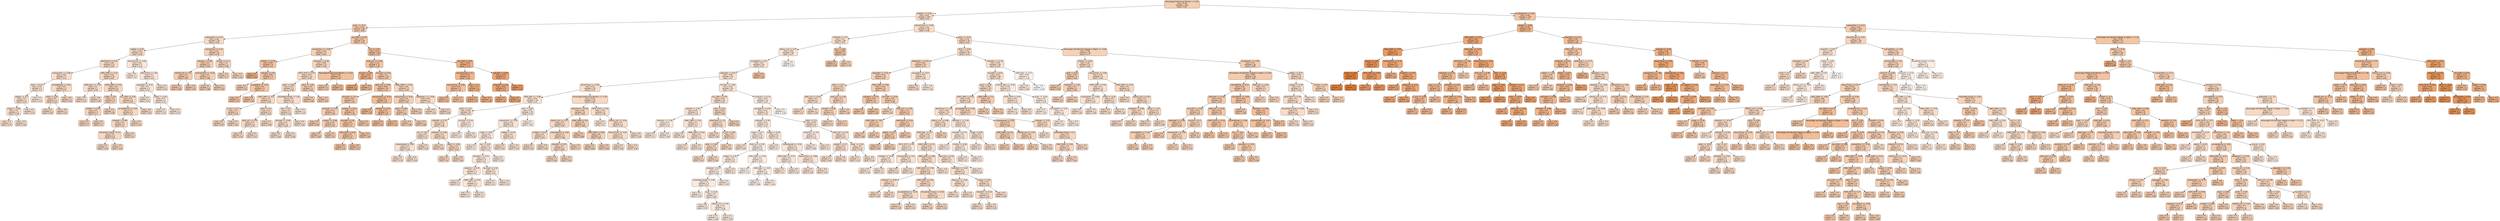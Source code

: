 digraph Tree {
node [shape=box, style="filled, rounded", color="black", fontname=helvetica] ;
edge [fontname=helvetica] ;
0 [label="Percentage Professional Workers <= 0.04\nmse = 0.39\nsamples = 419\nvalue = 0.87", fillcolor="#f5cfb3"] ;
1 [label="children <= -0.25\nmse = 0.21\nsamples = 226\nvalue = 0.6", fillcolor="#f7d8c1"] ;
0 -> 1 [labeldistance=2.5, labelangle=45, headlabel="True"] ;
2 [label="asian <= -0.11\nmse = 0.26\nsamples = 69\nvalue = 0.89", fillcolor="#f5ceb2"] ;
1 -> 2 ;
3 [label="subwayTram <= 0.16\nmse = 0.05\nsamples = 28\nvalue = 0.56", fillcolor="#f7d9c3"] ;
2 -> 3 ;
4 [label="walked <= 0.38\nmse = 0.04\nsamples = 22\nvalue = 0.48", fillcolor="#f8dcc8"] ;
3 -> 4 ;
5 [label="otherTravel <= 0.32\nmse = 0.02\nsamples = 17\nvalue = 0.55", fillcolor="#f7d9c4"] ;
4 -> 5 ;
6 [label="subwayTram <= -0.09\nmse = 0.02\nsamples = 7\nvalue = 0.41", fillcolor="#f8decb"] ;
5 -> 6 ;
7 [label="black <= 0.31\nmse = 0.01\nsamples = 4\nvalue = 0.3", fillcolor="#f9e2d1"] ;
6 -> 7 ;
8 [label="walked <= -0.1\nmse = 0.0\nsamples = 3\nvalue = 0.34", fillcolor="#f9e0cf"] ;
7 -> 8 ;
9 [label="single <= -0.09\nmse = 0.0\nsamples = 2\nvalue = 0.38", fillcolor="#f8dfcd"] ;
8 -> 9 ;
10 [label="mse = 0.0\nsamples = 1\nvalue = 0.37", fillcolor="#f9e0ce"] ;
9 -> 10 ;
11 [label="mse = -0.0\nsamples = 1\nvalue = 0.38", fillcolor="#f8dfcd"] ;
9 -> 11 ;
12 [label="mse = -0.0\nsamples = 1\nvalue = 0.28", fillcolor="#f9e2d2"] ;
8 -> 12 ;
13 [label="mse = 0.0\nsamples = 1\nvalue = 0.15", fillcolor="#fae7d9"] ;
7 -> 13 ;
14 [label="privateVehicle <= 0.41\nmse = 0.0\nsamples = 3\nvalue = 0.57", fillcolor="#f7d9c3"] ;
6 -> 14 ;
15 [label="white <= 0.42\nmse = 0.0\nsamples = 2\nvalue = 0.53", fillcolor="#f7dac5"] ;
14 -> 15 ;
16 [label="mse = 0.0\nsamples = 1\nvalue = 0.55", fillcolor="#f7d9c4"] ;
15 -> 16 ;
17 [label="mse = -0.0\nsamples = 1\nvalue = 0.51", fillcolor="#f8dbc6"] ;
15 -> 17 ;
18 [label="mse = -0.0\nsamples = 1\nvalue = 0.64", fillcolor="#f7d6bf"] ;
14 -> 18 ;
19 [label="1990_1999 <= -0.27\nmse = 0.01\nsamples = 10\nvalue = 0.61", fillcolor="#f7d7c1"] ;
5 -> 19 ;
20 [label="2000_later <= -0.15\nmse = 0.0\nsamples = 2\nvalue = 0.44", fillcolor="#f8ddca"] ;
19 -> 20 ;
21 [label="mse = 0.0\nsamples = 1\nvalue = 0.42", fillcolor="#f8decb"] ;
20 -> 21 ;
22 [label="mse = -0.0\nsamples = 1\nvalue = 0.46", fillcolor="#f8dcc8"] ;
20 -> 22 ;
23 [label="1990_1999 <= 0.02\nmse = 0.0\nsamples = 8\nvalue = 0.65", fillcolor="#f7d6bf"] ;
19 -> 23 ;
24 [label="single <= 0.0\nmse = 0.0\nsamples = 3\nvalue = 0.7", fillcolor="#f6d4bc"] ;
23 -> 24 ;
25 [label="children <= -0.47\nmse = 0.0\nsamples = 2\nvalue = 0.7", fillcolor="#f6d4bc"] ;
24 -> 25 ;
26 [label="mse = 0.0\nsamples = 1\nvalue = 0.7", fillcolor="#f6d4bc"] ;
25 -> 26 ;
27 [label="mse = 0.0\nsamples = 1\nvalue = 0.7", fillcolor="#f6d4bc"] ;
25 -> 27 ;
28 [label="mse = -0.0\nsamples = 1\nvalue = 0.69", fillcolor="#f6d5bd"] ;
24 -> 28 ;
29 [label="pre_1939 <= 0.16\nmse = 0.0\nsamples = 5\nvalue = 0.59", fillcolor="#f7d8c2"] ;
23 -> 29 ;
30 [label="privateVehicle <= 0.35\nmse = 0.0\nsamples = 4\nvalue = 0.6", fillcolor="#f7d8c1"] ;
29 -> 30 ;
31 [label="widowed <= 0.98\nmse = 0.0\nsamples = 3\nvalue = 0.6", fillcolor="#f7d8c1"] ;
30 -> 31 ;
32 [label="Household Income <= 0.1\nmse = 0.0\nsamples = 2\nvalue = 0.59", fillcolor="#f7d8c2"] ;
31 -> 32 ;
33 [label="mse = 0.0\nsamples = 1\nvalue = 0.59", fillcolor="#f7d8c2"] ;
32 -> 33 ;
34 [label="mse = -0.0\nsamples = 1\nvalue = 0.59", fillcolor="#f7d8c2"] ;
32 -> 34 ;
35 [label="mse = 0.0\nsamples = 1\nvalue = 0.6", fillcolor="#f7d8c1"] ;
31 -> 35 ;
36 [label="mse = 0.0\nsamples = 1\nvalue = 0.62", fillcolor="#f7d7c0"] ;
30 -> 36 ;
37 [label="mse = -0.0\nsamples = 1\nvalue = 0.55", fillcolor="#f7d9c4"] ;
29 -> 37 ;
38 [label="House Prices <= -0.64\nmse = 0.01\nsamples = 5\nvalue = 0.21", fillcolor="#fae5d6"] ;
4 -> 38 ;
39 [label="mse = 0.0\nsamples = 1\nvalue = 0.0", fillcolor="#fbece0"] ;
38 -> 39 ;
40 [label="otherTravel <= 1.06\nmse = 0.0\nsamples = 4\nvalue = 0.24", fillcolor="#f9e4d4"] ;
38 -> 40 ;
41 [label="separated <= -0.15\nmse = 0.0\nsamples = 3\nvalue = 0.22", fillcolor="#f9e4d5"] ;
40 -> 41 ;
42 [label="mse = 0.0\nsamples = 1\nvalue = 0.23", fillcolor="#f9e4d4"] ;
41 -> 42 ;
43 [label="elderly <= 0.91\nmse = 0.0\nsamples = 2\nvalue = 0.22", fillcolor="#fae4d5"] ;
41 -> 43 ;
44 [label="mse = 0.0\nsamples = 1\nvalue = 0.22", fillcolor="#fae4d5"] ;
43 -> 44 ;
45 [label="mse = 0.0\nsamples = 1\nvalue = 0.22", fillcolor="#fae4d5"] ;
43 -> 45 ;
46 [label="mse = 0.0\nsamples = 1\nvalue = 0.35", fillcolor="#f9e0ce"] ;
40 -> 46 ;
47 [label="subwayTram <= 1.42\nmse = 0.01\nsamples = 6\nvalue = 0.78", fillcolor="#f6d2b8"] ;
3 -> 47 ;
48 [label="nativeam <= 0.85\nmse = 0.0\nsamples = 4\nvalue = 0.91", fillcolor="#f5ceb1"] ;
47 -> 48 ;
49 [label="10to19_unit <= -0.0\nmse = 0.0\nsamples = 2\nvalue = 0.95", fillcolor="#f5ccaf"] ;
48 -> 49 ;
50 [label="mse = 0.0\nsamples = 1\nvalue = 0.96", fillcolor="#f4ccaf"] ;
49 -> 50 ;
51 [label="mse = -0.0\nsamples = 1\nvalue = 0.92", fillcolor="#f5cdb0"] ;
49 -> 51 ;
52 [label="Contract Rent <= -0.18\nmse = 0.0\nsamples = 2\nvalue = 0.85", fillcolor="#f5cfb4"] ;
48 -> 52 ;
53 [label="mse = 0.0\nsamples = 1\nvalue = 0.88", fillcolor="#f5ceb3"] ;
52 -> 53 ;
54 [label="mse = 0.0\nsamples = 1\nvalue = 0.82", fillcolor="#f5d0b6"] ;
52 -> 54 ;
55 [label="carpool <= 0.11\nmse = 0.0\nsamples = 2\nvalue = 0.69", fillcolor="#f6d5bd"] ;
47 -> 55 ;
56 [label="mse = -0.0\nsamples = 1\nvalue = 0.7", fillcolor="#f6d4bc"] ;
55 -> 56 ;
57 [label="mse = 0.0\nsamples = 1\nvalue = 0.64", fillcolor="#f7d6bf"] ;
55 -> 57 ;
58 [label="pre_1939 <= 0.26\nmse = 0.27\nsamples = 41\nvalue = 1.14", fillcolor="#f3c6a5"] ;
2 -> 58 ;
59 [label="subwayTram <= -0.09\nmse = 0.16\nsamples = 17\nvalue = 0.81", fillcolor="#f5d1b6"] ;
58 -> 59 ;
60 [label="children <= -0.78\nmse = 0.09\nsamples = 4\nvalue = 1.22", fillcolor="#f3c3a1"] ;
59 -> 60 ;
61 [label="mse = 0.0\nsamples = 1\nvalue = 1.89", fillcolor="#eead7e"] ;
60 -> 61 ;
62 [label="nativeam <= 0.8\nmse = 0.02\nsamples = 3\nvalue = 1.1", fillcolor="#f3c7a7"] ;
60 -> 62 ;
63 [label="mse = 0.0\nsamples = 1\nvalue = 0.91", fillcolor="#f5cdb1"] ;
62 -> 63 ;
64 [label="youngAdult <= -0.37\nmse = 0.0\nsamples = 2\nvalue = 1.2", fillcolor="#f3c4a2"] ;
62 -> 64 ;
65 [label="mse = 0.0\nsamples = 1\nvalue = 1.21", fillcolor="#f3c3a1"] ;
64 -> 65 ;
66 [label="mse = 0.0\nsamples = 1\nvalue = 1.19", fillcolor="#f3c4a3"] ;
64 -> 66 ;
67 [label="notCitizen <= 0.95\nmse = 0.09\nsamples = 13\nvalue = 0.64", fillcolor="#f7d6bf"] ;
59 -> 67 ;
68 [label="1970_1979 <= 0.57\nmse = 0.03\nsamples = 11\nvalue = 0.55", fillcolor="#f7d9c4"] ;
67 -> 68 ;
69 [label="black <= 0.83\nmse = 0.01\nsamples = 9\nvalue = 0.49", fillcolor="#f8dbc7"] ;
68 -> 69 ;
70 [label="1960_1969 <= -0.5\nmse = 0.0\nsamples = 5\nvalue = 0.58", fillcolor="#f7d8c2"] ;
69 -> 70 ;
71 [label="2_unit <= 0.17\nmse = 0.0\nsamples = 2\nvalue = 0.65", fillcolor="#f7d6bf"] ;
70 -> 71 ;
72 [label="mse = 0.0\nsamples = 1\nvalue = 0.67", fillcolor="#f6d5be"] ;
71 -> 72 ;
73 [label="mse = 0.0\nsamples = 1\nvalue = 0.63", fillcolor="#f7d7c0"] ;
71 -> 73 ;
74 [label="adult <= 1.0\nmse = 0.0\nsamples = 3\nvalue = 0.54", fillcolor="#f7dac4"] ;
70 -> 74 ;
75 [label="3to4_unit <= 0.25\nmse = 0.0\nsamples = 2\nvalue = 0.53", fillcolor="#f7dac5"] ;
74 -> 75 ;
76 [label="mse = 0.0\nsamples = 1\nvalue = 0.54", fillcolor="#f7dac4"] ;
75 -> 76 ;
77 [label="mse = 0.0\nsamples = 1\nvalue = 0.51", fillcolor="#f8dbc6"] ;
75 -> 77 ;
78 [label="mse = 0.0\nsamples = 1\nvalue = 0.58", fillcolor="#f7d8c2"] ;
74 -> 78 ;
79 [label="citizenNaturalized <= 1.44\nmse = 0.01\nsamples = 4\nvalue = 0.42", fillcolor="#f8decb"] ;
69 -> 79 ;
80 [label="taxi <= 0.0\nmse = 0.0\nsamples = 3\nvalue = 0.45", fillcolor="#f8ddc9"] ;
79 -> 80 ;
81 [label="divorced <= -0.58\nmse = 0.0\nsamples = 2\nvalue = 0.46", fillcolor="#f8dcc9"] ;
80 -> 81 ;
82 [label="mse = 0.0\nsamples = 1\nvalue = 0.46", fillcolor="#f8dcc9"] ;
81 -> 82 ;
83 [label="mse = 0.0\nsamples = 1\nvalue = 0.46", fillcolor="#f8dcc9"] ;
81 -> 83 ;
84 [label="mse = -0.0\nsamples = 1\nvalue = 0.42", fillcolor="#f8decb"] ;
80 -> 84 ;
85 [label="mse = -0.0\nsamples = 1\nvalue = 0.23", fillcolor="#f9e4d5"] ;
79 -> 85 ;
86 [label="adult <= -2.03\nmse = 0.0\nsamples = 2\nvalue = 0.92", fillcolor="#f5cdb0"] ;
68 -> 86 ;
87 [label="mse = 0.0\nsamples = 1\nvalue = 0.94", fillcolor="#f5ccaf"] ;
86 -> 87 ;
88 [label="mse = -0.0\nsamples = 1\nvalue = 0.91", fillcolor="#f5ceb1"] ;
86 -> 88 ;
89 [label="Percentage Professional Workers <= -0.27\nmse = 0.05\nsamples = 2\nvalue = 1.32", fillcolor="#f2c09c"] ;
67 -> 89 ;
90 [label="mse = 0.0\nsamples = 1\nvalue = 1.11", fillcolor="#f3c7a7"] ;
89 -> 90 ;
91 [label="mse = -0.0\nsamples = 1\nvalue = 1.54", fillcolor="#f0b990"] ;
89 -> 91 ;
92 [label="bus <= 1.54\nmse = 0.22\nsamples = 24\nvalue = 1.37", fillcolor="#f2be99"] ;
58 -> 92 ;
93 [label="5to9_unit <= -0.38\nmse = 0.15\nsamples = 17\nvalue = 1.16", fillcolor="#f3c5a4"] ;
92 -> 93 ;
94 [label="bicycle <= 2.56\nmse = 0.04\nsamples = 2\nvalue = 1.69", fillcolor="#efb488"] ;
93 -> 94 ;
95 [label="mse = 0.0\nsamples = 1\nvalue = 2.05", fillcolor="#eda876"] ;
94 -> 95 ;
96 [label="mse = -0.0\nsamples = 1\nvalue = 1.57", fillcolor="#f0b88f"] ;
94 -> 96 ;
97 [label="divorced <= 0.24\nmse = 0.1\nsamples = 15\nvalue = 1.05", fillcolor="#f4c9aa"] ;
93 -> 97 ;
98 [label="3to4_unit <= 1.05\nmse = 0.04\nsamples = 10\nvalue = 1.22", fillcolor="#f3c3a1"] ;
97 -> 98 ;
99 [label="divorced <= -0.7\nmse = 0.02\nsamples = 7\nvalue = 1.09", fillcolor="#f4c8a8"] ;
98 -> 99 ;
100 [label="divorced <= -1.12\nmse = 0.0\nsamples = 3\nvalue = 0.93", fillcolor="#f5cdb0"] ;
99 -> 100 ;
101 [label="mse = 0.0\nsamples = 1\nvalue = 0.96", fillcolor="#f4ccae"] ;
100 -> 101 ;
102 [label="carpool <= -0.08\nmse = 0.0\nsamples = 2\nvalue = 0.91", fillcolor="#f5cdb1"] ;
100 -> 102 ;
103 [label="mse = 0.0\nsamples = 1\nvalue = 0.92", fillcolor="#f5cdb1"] ;
102 -> 103 ;
104 [label="mse = 0.0\nsamples = 1\nvalue = 0.9", fillcolor="#f5ceb2"] ;
102 -> 104 ;
105 [label="children <= -0.27\nmse = 0.0\nsamples = 4\nvalue = 1.18", fillcolor="#f3c4a3"] ;
99 -> 105 ;
106 [label="hoursWk <= 0.0\nmse = 0.0\nsamples = 3\nvalue = 1.2", fillcolor="#f3c4a2"] ;
105 -> 106 ;
107 [label="1950_1959 <= 0.01\nmse = 0.0\nsamples = 2\nvalue = 1.21", fillcolor="#f3c4a2"] ;
106 -> 107 ;
108 [label="mse = 0.0\nsamples = 1\nvalue = 1.21", fillcolor="#f3c4a2"] ;
107 -> 108 ;
109 [label="mse = -0.0\nsamples = 1\nvalue = 1.21", fillcolor="#f3c3a1"] ;
107 -> 109 ;
110 [label="mse = 0.0\nsamples = 1\nvalue = 1.18", fillcolor="#f3c4a3"] ;
106 -> 110 ;
111 [label="mse = 0.0\nsamples = 1\nvalue = 1.12", fillcolor="#f3c7a6"] ;
105 -> 111 ;
112 [label="House Prices <= -0.32\nmse = 0.0\nsamples = 3\nvalue = 1.44", fillcolor="#f1bc95"] ;
98 -> 112 ;
113 [label="mse = 0.0\nsamples = 1\nvalue = 1.55", fillcolor="#f0b890"] ;
112 -> 113 ;
114 [label="children <= -0.47\nmse = 0.0\nsamples = 2\nvalue = 1.41", fillcolor="#f1bd97"] ;
112 -> 114 ;
115 [label="mse = 0.0\nsamples = 1\nvalue = 1.41", fillcolor="#f1bd97"] ;
114 -> 115 ;
116 [label="mse = 0.0\nsamples = 1\nvalue = 1.41", fillcolor="#f1bd97"] ;
114 -> 116 ;
117 [label="1980_1989 <= -0.24\nmse = 0.04\nsamples = 5\nvalue = 0.69", fillcolor="#f6d5bd"] ;
97 -> 117 ;
118 [label="House Prices <= 0.24\nmse = 0.0\nsamples = 3\nvalue = 0.87", fillcolor="#f5cfb3"] ;
117 -> 118 ;
119 [label="black <= 0.98\nmse = 0.0\nsamples = 2\nvalue = 0.88", fillcolor="#f5ceb3"] ;
118 -> 119 ;
120 [label="mse = 0.0\nsamples = 1\nvalue = 0.88", fillcolor="#f5ceb2"] ;
119 -> 120 ;
121 [label="mse = 0.0\nsamples = 1\nvalue = 0.88", fillcolor="#f5ceb3"] ;
119 -> 121 ;
122 [label="mse = -0.0\nsamples = 1\nvalue = 0.84", fillcolor="#f5d0b5"] ;
118 -> 122 ;
123 [label="detatched_1 <= -0.46\nmse = 0.01\nsamples = 2\nvalue = 0.51", fillcolor="#f8dbc6"] ;
117 -> 123 ;
124 [label="mse = 0.0\nsamples = 1\nvalue = 0.45", fillcolor="#f8ddc9"] ;
123 -> 124 ;
125 [label="mse = 0.0\nsamples = 1\nvalue = 0.63", fillcolor="#f7d7c0"] ;
123 -> 125 ;
126 [label="pre_1939 <= 0.67\nmse = 0.09\nsamples = 7\nvalue = 1.79", fillcolor="#efb083"] ;
92 -> 126 ;
127 [label="citizenAbroad <= 0.1\nmse = 0.04\nsamples = 4\nvalue = 1.62", fillcolor="#f0b68c"] ;
126 -> 127 ;
128 [label="House Prices <= 0.36\nmse = 0.01\nsamples = 2\nvalue = 1.32", fillcolor="#f2c09c"] ;
127 -> 128 ;
129 [label="mse = 0.0\nsamples = 1\nvalue = 1.41", fillcolor="#f1bd97"] ;
128 -> 129 ;
130 [label="mse = 0.0\nsamples = 1\nvalue = 1.24", fillcolor="#f3c3a0"] ;
128 -> 130 ;
131 [label="other <= 1.2\nmse = 0.0\nsamples = 2\nvalue = 1.73", fillcolor="#efb286"] ;
127 -> 131 ;
132 [label="mse = 0.0\nsamples = 1\nvalue = 1.72", fillcolor="#efb387"] ;
131 -> 132 ;
133 [label="mse = 0.0\nsamples = 1\nvalue = 1.78", fillcolor="#efb084"] ;
131 -> 133 ;
134 [label="nativeam <= 8.93\nmse = 0.04\nsamples = 3\nvalue = 2.1", fillcolor="#eda673"] ;
126 -> 134 ;
135 [label="citizenPR <= 1.01\nmse = 0.01\nsamples = 2\nvalue = 2.0", fillcolor="#eda978"] ;
134 -> 135 ;
136 [label="mse = 0.0\nsamples = 1\nvalue = 1.9", fillcolor="#eead7d"] ;
135 -> 136 ;
137 [label="mse = 0.0\nsamples = 1\nvalue = 2.05", fillcolor="#eda775"] ;
135 -> 137 ;
138 [label="mse = -0.0\nsamples = 1\nvalue = 2.42", fillcolor="#ea9b62"] ;
134 -> 138 ;
139 [label="House Prices <= -0.46\nmse = 0.14\nsamples = 157\nvalue = 0.48", fillcolor="#f8dcc7"] ;
1 -> 139 ;
140 [label="notCitizen <= 2.8\nmse = 0.11\nsamples = 66\nvalue = 0.31", fillcolor="#f9e1d1"] ;
139 -> 140 ;
141 [label="50plus_unit <= 2.67\nmse = 0.09\nsamples = 64\nvalue = 0.27", fillcolor="#f9e3d2"] ;
140 -> 141 ;
142 [label="youngAdult <= 1.87\nmse = 0.07\nsamples = 63\nvalue = 0.31", fillcolor="#f9e2d1"] ;
141 -> 142 ;
143 [label="separated <= 0.63\nmse = 0.06\nsamples = 62\nvalue = 0.3", fillcolor="#f9e2d1"] ;
142 -> 143 ;
144 [label="House Prices <= -0.68\nmse = 0.05\nsamples = 30\nvalue = 0.41", fillcolor="#f8decb"] ;
143 -> 144 ;
145 [label="2000_later <= -0.08\nmse = 0.03\nsamples = 18\nvalue = 0.3", fillcolor="#f9e2d1"] ;
144 -> 145 ;
146 [label="asian <= 1.12\nmse = 0.03\nsamples = 8\nvalue = 0.41", fillcolor="#f8decc"] ;
145 -> 146 ;
147 [label="citizenPR <= 0.79\nmse = 0.01\nsamples = 6\nvalue = 0.48", fillcolor="#f8dcc7"] ;
146 -> 147 ;
148 [label="bus <= 0.67\nmse = 0.0\nsamples = 3\nvalue = 0.4", fillcolor="#f8decc"] ;
147 -> 148 ;
149 [label="citizenAbroad <= 0.81\nmse = 0.0\nsamples = 2\nvalue = 0.36", fillcolor="#f9e0ce"] ;
148 -> 149 ;
150 [label="mse = 0.0\nsamples = 1\nvalue = 0.35", fillcolor="#f9e0ce"] ;
149 -> 150 ;
151 [label="mse = 0.0\nsamples = 1\nvalue = 0.36", fillcolor="#f9e0ce"] ;
149 -> 151 ;
152 [label="mse = 0.0\nsamples = 1\nvalue = 0.44", fillcolor="#f8ddca"] ;
148 -> 152 ;
153 [label="citizenUS <= -0.64\nmse = 0.0\nsamples = 3\nvalue = 0.58", fillcolor="#f7d8c2"] ;
147 -> 153 ;
154 [label="mse = 0.0\nsamples = 1\nvalue = 0.56", fillcolor="#f7d9c4"] ;
153 -> 154 ;
155 [label="adult <= -0.39\nmse = 0.0\nsamples = 2\nvalue = 0.61", fillcolor="#f7d7c1"] ;
153 -> 155 ;
156 [label="mse = 0.0\nsamples = 1\nvalue = 0.6", fillcolor="#f7d8c1"] ;
155 -> 156 ;
157 [label="mse = -0.0\nsamples = 1\nvalue = 0.63", fillcolor="#f7d7c0"] ;
155 -> 157 ;
158 [label="divorced <= 0.18\nmse = 0.0\nsamples = 2\nvalue = 0.17", fillcolor="#fae6d8"] ;
146 -> 158 ;
159 [label="mse = 0.0\nsamples = 1\nvalue = 0.12", fillcolor="#fae8da"] ;
158 -> 159 ;
160 [label="mse = 0.0\nsamples = 1\nvalue = 0.26", fillcolor="#f9e3d3"] ;
158 -> 160 ;
161 [label="train <= 0.63\nmse = 0.01\nsamples = 10\nvalue = 0.19", fillcolor="#fae6d7"] ;
145 -> 161 ;
162 [label="subwayTram <= -0.18\nmse = 0.01\nsamples = 9\nvalue = 0.22", fillcolor="#f9e4d5"] ;
161 -> 162 ;
163 [label="single <= -0.05\nmse = 0.0\nsamples = 7\nvalue = 0.19", fillcolor="#fae5d7"] ;
162 -> 163 ;
164 [label="mse = 0.0\nsamples = 1\nvalue = 0.1", fillcolor="#fae9dc"] ;
163 -> 164 ;
165 [label="taxi <= 0.01\nmse = 0.0\nsamples = 6\nvalue = 0.2", fillcolor="#fae5d6"] ;
163 -> 165 ;
166 [label="ownerOcc <= -0.11\nmse = 0.0\nsamples = 5\nvalue = 0.2", fillcolor="#fae5d6"] ;
165 -> 166 ;
167 [label="renterOcc <= 0.29\nmse = 0.0\nsamples = 3\nvalue = 0.2", fillcolor="#fae5d6"] ;
166 -> 167 ;
168 [label="mse = 0.0\nsamples = 1\nvalue = 0.2", fillcolor="#fae5d6"] ;
167 -> 168 ;
169 [label="1980_1989 <= 0.04\nmse = 0.0\nsamples = 2\nvalue = 0.2", fillcolor="#fae5d6"] ;
167 -> 169 ;
170 [label="mse = 0.0\nsamples = 1\nvalue = 0.2", fillcolor="#fae5d6"] ;
169 -> 170 ;
171 [label="mse = 0.0\nsamples = 1\nvalue = 0.2", fillcolor="#fae5d6"] ;
169 -> 171 ;
172 [label="divorced <= 1.04\nmse = 0.0\nsamples = 2\nvalue = 0.21", fillcolor="#fae5d6"] ;
166 -> 172 ;
173 [label="mse = 0.0\nsamples = 1\nvalue = 0.21", fillcolor="#fae5d6"] ;
172 -> 173 ;
174 [label="mse = -0.0\nsamples = 1\nvalue = 0.21", fillcolor="#fae5d6"] ;
172 -> 174 ;
175 [label="mse = 0.0\nsamples = 1\nvalue = 0.19", fillcolor="#fae6d7"] ;
165 -> 175 ;
176 [label="walked <= -0.18\nmse = 0.0\nsamples = 2\nvalue = 0.37", fillcolor="#f9e0ce"] ;
162 -> 176 ;
177 [label="mse = 0.0\nsamples = 1\nvalue = 0.41", fillcolor="#f8decb"] ;
176 -> 177 ;
178 [label="mse = -0.0\nsamples = 1\nvalue = 0.32", fillcolor="#f9e1d0"] ;
176 -> 178 ;
179 [label="mse = 0.0\nsamples = 1\nvalue = -0.01", fillcolor="#fbece1"] ;
161 -> 179 ;
180 [label="Percentage Professional Workers <= -0.33\nmse = 0.04\nsamples = 12\nvalue = 0.59", fillcolor="#f7d8c2"] ;
144 -> 180 ;
181 [label="otherTravel <= 0.16\nmse = 0.02\nsamples = 8\nvalue = 0.69", fillcolor="#f6d5bd"] ;
180 -> 181 ;
182 [label="50plus_unit <= -0.17\nmse = 0.0\nsamples = 5\nvalue = 0.61", fillcolor="#f7d7c1"] ;
181 -> 182 ;
183 [label="children <= 0.21\nmse = 0.0\nsamples = 2\nvalue = 0.54", fillcolor="#f7dac4"] ;
182 -> 183 ;
184 [label="mse = 0.0\nsamples = 1\nvalue = 0.53", fillcolor="#f7dac5"] ;
183 -> 184 ;
185 [label="mse = -0.0\nsamples = 1\nvalue = 0.56", fillcolor="#f7d9c3"] ;
183 -> 185 ;
186 [label="citizenAbroad <= 0.69\nmse = 0.0\nsamples = 3\nvalue = 0.66", fillcolor="#f6d6be"] ;
182 -> 186 ;
187 [label="citizenPR <= 0.07\nmse = 0.0\nsamples = 2\nvalue = 0.65", fillcolor="#f7d6bf"] ;
186 -> 187 ;
188 [label="mse = 0.0\nsamples = 1\nvalue = 0.65", fillcolor="#f7d6bf"] ;
187 -> 188 ;
189 [label="mse = -0.0\nsamples = 1\nvalue = 0.65", fillcolor="#f7d6bf"] ;
187 -> 189 ;
190 [label="mse = 0.0\nsamples = 1\nvalue = 0.7", fillcolor="#f6d4bc"] ;
186 -> 190 ;
191 [label="1940_1949 <= 0.0\nmse = 0.0\nsamples = 3\nvalue = 0.88", fillcolor="#f5ceb3"] ;
181 -> 191 ;
192 [label="mse = 0.0\nsamples = 1\nvalue = 0.98", fillcolor="#f4cbae"] ;
191 -> 192 ;
193 [label="1940_1949 <= 0.68\nmse = 0.0\nsamples = 2\nvalue = 0.83", fillcolor="#f5d0b5"] ;
191 -> 193 ;
194 [label="mse = 0.0\nsamples = 1\nvalue = 0.83", fillcolor="#f5d0b5"] ;
193 -> 194 ;
195 [label="mse = -0.0\nsamples = 1\nvalue = 0.84", fillcolor="#f5d0b5"] ;
193 -> 195 ;
196 [label="1970_1979 <= 0.63\nmse = 0.01\nsamples = 4\nvalue = 0.38", fillcolor="#f8dfcd"] ;
180 -> 196 ;
197 [label="mse = 0.0\nsamples = 1\nvalue = 0.2", fillcolor="#fae5d6"] ;
196 -> 197 ;
198 [label="50plus_unit <= -0.04\nmse = 0.0\nsamples = 3\nvalue = 0.42", fillcolor="#f8decb"] ;
196 -> 198 ;
199 [label="House Prices <= -0.61\nmse = 0.0\nsamples = 2\nvalue = 0.45", fillcolor="#f8ddc9"] ;
198 -> 199 ;
200 [label="mse = 0.0\nsamples = 1\nvalue = 0.44", fillcolor="#f8ddca"] ;
199 -> 200 ;
201 [label="mse = -0.0\nsamples = 1\nvalue = 0.45", fillcolor="#f8ddc9"] ;
199 -> 201 ;
202 [label="mse = -0.0\nsamples = 1\nvalue = 0.39", fillcolor="#f8dfcc"] ;
198 -> 202 ;
203 [label="hoursWk <= -0.82\nmse = 0.05\nsamples = 32\nvalue = 0.21", fillcolor="#fae5d6"] ;
143 -> 203 ;
204 [label="pre_1939 <= 0.45\nmse = 0.04\nsamples = 10\nvalue = 0.42", fillcolor="#f8decb"] ;
203 -> 204 ;
205 [label="married <= -1.05\nmse = 0.01\nsamples = 5\nvalue = 0.25", fillcolor="#f9e3d4"] ;
204 -> 205 ;
206 [label="citizenUS <= -2.18\nmse = 0.0\nsamples = 2\nvalue = 0.12", fillcolor="#fae8da"] ;
205 -> 206 ;
207 [label="mse = 0.0\nsamples = 1\nvalue = 0.17", fillcolor="#fae6d8"] ;
206 -> 207 ;
208 [label="mse = 0.0\nsamples = 1\nvalue = 0.08", fillcolor="#fae9dd"] ;
206 -> 208 ;
209 [label="1960_1969 <= 0.16\nmse = 0.0\nsamples = 3\nvalue = 0.3", fillcolor="#f9e2d1"] ;
205 -> 209 ;
210 [label="mse = 0.0\nsamples = 1\nvalue = 0.28", fillcolor="#f9e3d2"] ;
209 -> 210 ;
211 [label="1990_1999 <= 0.04\nmse = 0.0\nsamples = 2\nvalue = 0.31", fillcolor="#f9e1d0"] ;
209 -> 211 ;
212 [label="mse = 0.0\nsamples = 1\nvalue = 0.31", fillcolor="#f9e2d1"] ;
211 -> 212 ;
213 [label="mse = 0.0\nsamples = 1\nvalue = 0.32", fillcolor="#f9e1d0"] ;
211 -> 213 ;
214 [label="train <= 0.13\nmse = 0.01\nsamples = 5\nvalue = 0.59", fillcolor="#f7d8c2"] ;
204 -> 214 ;
215 [label="otherTravel <= 2.0\nmse = 0.0\nsamples = 4\nvalue = 0.55", fillcolor="#f7d9c4"] ;
214 -> 215 ;
216 [label="mse = 0.0\nsamples = 1\nvalue = 0.52", fillcolor="#f7dbc6"] ;
215 -> 216 ;
217 [label="2_unit <= 0.81\nmse = 0.0\nsamples = 3\nvalue = 0.57", fillcolor="#f7d9c3"] ;
215 -> 217 ;
218 [label="other <= 2.09\nmse = 0.0\nsamples = 2\nvalue = 0.56", fillcolor="#f7d9c3"] ;
217 -> 218 ;
219 [label="mse = 0.0\nsamples = 1\nvalue = 0.55", fillcolor="#f7d9c4"] ;
218 -> 219 ;
220 [label="mse = 0.0\nsamples = 1\nvalue = 0.56", fillcolor="#f7d9c3"] ;
218 -> 220 ;
221 [label="mse = -0.0\nsamples = 1\nvalue = 0.61", fillcolor="#f7d7c1"] ;
217 -> 221 ;
222 [label="mse = 0.0\nsamples = 1\nvalue = 0.84", fillcolor="#f5d0b5"] ;
214 -> 222 ;
223 [label="ownerOcc <= 0.14\nmse = 0.03\nsamples = 22\nvalue = 0.13", fillcolor="#fae7da"] ;
203 -> 223 ;
224 [label="youngAdult <= 0.82\nmse = 0.02\nsamples = 21\nvalue = 0.16", fillcolor="#fae6d8"] ;
223 -> 224 ;
225 [label="widowed <= 0.39\nmse = 0.01\nsamples = 15\nvalue = 0.11", fillcolor="#fae8db"] ;
224 -> 225 ;
226 [label="single <= 0.17\nmse = 0.01\nsamples = 10\nvalue = 0.06", fillcolor="#fbeade"] ;
225 -> 226 ;
227 [label="mse = 0.0\nsamples = 1\nvalue = 0.25", fillcolor="#f9e3d4"] ;
226 -> 227 ;
228 [label="5to9_unit <= 0.91\nmse = 0.01\nsamples = 9\nvalue = 0.03", fillcolor="#fbebdf"] ;
226 -> 228 ;
229 [label="walked <= 1.19\nmse = 0.0\nsamples = 6\nvalue = 0.07", fillcolor="#fbe9dd"] ;
228 -> 229 ;
230 [label="widowed <= 0.17\nmse = 0.0\nsamples = 5\nvalue = 0.06", fillcolor="#fbeade"] ;
229 -> 230 ;
231 [label="citizenNaturalized <= 1.06\nmse = 0.0\nsamples = 4\nvalue = 0.07", fillcolor="#fbe9dd"] ;
230 -> 231 ;
232 [label="mse = 0.0\nsamples = 1\nvalue = 0.05", fillcolor="#fbeade"] ;
231 -> 232 ;
233 [label="asian <= 0.18\nmse = 0.0\nsamples = 3\nvalue = 0.08", fillcolor="#fae9dd"] ;
231 -> 233 ;
234 [label="mse = 0.0\nsamples = 1\nvalue = 0.07", fillcolor="#fbe9dd"] ;
233 -> 234 ;
235 [label="10to19_unit <= 0.55\nmse = 0.0\nsamples = 2\nvalue = 0.08", fillcolor="#fae9dc"] ;
233 -> 235 ;
236 [label="mse = 0.0\nsamples = 1\nvalue = 0.08", fillcolor="#fae9dc"] ;
235 -> 236 ;
237 [label="mse = 0.0\nsamples = 1\nvalue = 0.09", fillcolor="#fae9dc"] ;
235 -> 237 ;
238 [label="mse = 0.0\nsamples = 1\nvalue = 0.01", fillcolor="#fbece0"] ;
230 -> 238 ;
239 [label="mse = -0.0\nsamples = 1\nvalue = 0.2", fillcolor="#fae5d6"] ;
229 -> 239 ;
240 [label="1950_1959 <= -0.63\nmse = 0.0\nsamples = 3\nvalue = -0.07", fillcolor="#fbeee4"] ;
228 -> 240 ;
241 [label="mse = 0.0\nsamples = 1\nvalue = -0.12", fillcolor="#fcf0e7"] ;
240 -> 241 ;
242 [label="2000_later <= -0.06\nmse = 0.0\nsamples = 2\nvalue = -0.05", fillcolor="#fbede3"] ;
240 -> 242 ;
243 [label="mse = 0.0\nsamples = 1\nvalue = -0.08", fillcolor="#fceee5"] ;
242 -> 243 ;
244 [label="mse = 0.0\nsamples = 1\nvalue = -0.04", fillcolor="#fbede3"] ;
242 -> 244 ;
245 [label="single <= -0.18\nmse = 0.0\nsamples = 5\nvalue = 0.2", fillcolor="#fae5d6"] ;
225 -> 245 ;
246 [label="mse = 0.0\nsamples = 1\nvalue = 0.1", fillcolor="#fae8dc"] ;
245 -> 246 ;
247 [label="citizenAbroad <= -0.54\nmse = 0.0\nsamples = 4\nvalue = 0.23", fillcolor="#f9e4d5"] ;
245 -> 247 ;
248 [label="1950_1959 <= -0.74\nmse = 0.0\nsamples = 2\nvalue = 0.2", fillcolor="#fae5d6"] ;
247 -> 248 ;
249 [label="mse = 0.0\nsamples = 1\nvalue = 0.2", fillcolor="#fae5d6"] ;
248 -> 249 ;
250 [label="mse = 0.0\nsamples = 1\nvalue = 0.21", fillcolor="#fae5d6"] ;
248 -> 250 ;
251 [label="House Prices <= -0.68\nmse = 0.0\nsamples = 2\nvalue = 0.25", fillcolor="#f9e3d3"] ;
247 -> 251 ;
252 [label="mse = 0.0\nsamples = 1\nvalue = 0.26", fillcolor="#f9e3d3"] ;
251 -> 252 ;
253 [label="mse = -0.0\nsamples = 1\nvalue = 0.25", fillcolor="#f9e3d4"] ;
251 -> 253 ;
254 [label="black <= 0.3\nmse = 0.02\nsamples = 6\nvalue = 0.3", fillcolor="#f9e2d1"] ;
224 -> 254 ;
255 [label="ownerOcc <= -0.5\nmse = 0.0\nsamples = 2\nvalue = 0.12", fillcolor="#fae8db"] ;
254 -> 255 ;
256 [label="mse = 0.0\nsamples = 1\nvalue = 0.08", fillcolor="#fae9dd"] ;
255 -> 256 ;
257 [label="mse = 0.0\nsamples = 1\nvalue = 0.2", fillcolor="#fae5d6"] ;
255 -> 257 ;
258 [label="3to4_unit <= 1.53\nmse = 0.0\nsamples = 4\nvalue = 0.37", fillcolor="#f8dfcd"] ;
254 -> 258 ;
259 [label="carpool <= 1.17\nmse = 0.0\nsamples = 2\nvalue = 0.43", fillcolor="#f8ddca"] ;
258 -> 259 ;
260 [label="mse = 0.0\nsamples = 1\nvalue = 0.46", fillcolor="#f8ddc9"] ;
259 -> 260 ;
261 [label="mse = -0.0\nsamples = 1\nvalue = 0.42", fillcolor="#f8decb"] ;
259 -> 261 ;
262 [label="asian <= -0.45\nmse = 0.0\nsamples = 2\nvalue = 0.33", fillcolor="#f9e1d0"] ;
258 -> 262 ;
263 [label="mse = 0.0\nsamples = 1\nvalue = 0.31", fillcolor="#f9e2d1"] ;
262 -> 263 ;
264 [label="mse = -0.0\nsamples = 1\nvalue = 0.34", fillcolor="#f9e1cf"] ;
262 -> 264 ;
265 [label="mse = 0.0\nsamples = 1\nvalue = -0.24", fillcolor="#fdf4ed"] ;
223 -> 265 ;
266 [label="mse = -0.0\nsamples = 1\nvalue = 1.34", fillcolor="#f2bf9b"] ;
142 -> 266 ;
267 [label="mse = -0.0\nsamples = 1\nvalue = -0.24", fillcolor="#fdf4ed"] ;
141 -> 267 ;
268 [label="bus <= 1.32\nmse = 0.05\nsamples = 2\nvalue = 1.16", fillcolor="#f3c5a4"] ;
140 -> 268 ;
269 [label="mse = 0.0\nsamples = 1\nvalue = 1.28", fillcolor="#f2c19e"] ;
268 -> 269 ;
270 [label="mse = 0.0\nsamples = 1\nvalue = 0.79", fillcolor="#f6d2b8"] ;
268 -> 270 ;
271 [label="asian <= -0.23\nmse = 0.12\nsamples = 91\nvalue = 0.61", fillcolor="#f7d7c1"] ;
139 -> 271 ;
272 [label="other <= -0.35\nmse = 0.11\nsamples = 55\nvalue = 0.51", fillcolor="#f8dbc6"] ;
271 -> 272 ;
273 [label="detatched_1 <= 0.81\nmse = 0.06\nsamples = 15\nvalue = 0.75", fillcolor="#f6d3b9"] ;
272 -> 273 ;
274 [label="separated <= -0.41\nmse = 0.04\nsamples = 13\nvalue = 0.81", fillcolor="#f5d1b6"] ;
273 -> 274 ;
275 [label="other <= -0.47\nmse = 0.01\nsamples = 5\nvalue = 0.61", fillcolor="#f7d8c1"] ;
274 -> 275 ;
276 [label="5to9_unit <= -0.33\nmse = 0.0\nsamples = 2\nvalue = 0.47", fillcolor="#f8dcc8"] ;
275 -> 276 ;
277 [label="mse = 0.0\nsamples = 1\nvalue = 0.5", fillcolor="#f8dbc7"] ;
276 -> 277 ;
278 [label="mse = -0.0\nsamples = 1\nvalue = 0.43", fillcolor="#f8ddca"] ;
276 -> 278 ;
279 [label="5to9_unit <= 0.26\nmse = 0.0\nsamples = 3\nvalue = 0.71", fillcolor="#f6d4bc"] ;
275 -> 279 ;
280 [label="married <= 0.39\nmse = 0.0\nsamples = 2\nvalue = 0.72", fillcolor="#f6d4bb"] ;
279 -> 280 ;
281 [label="mse = 0.0\nsamples = 1\nvalue = 0.73", fillcolor="#f6d4bb"] ;
280 -> 281 ;
282 [label="mse = 0.0\nsamples = 1\nvalue = 0.72", fillcolor="#f6d4bb"] ;
280 -> 282 ;
283 [label="mse = -0.0\nsamples = 1\nvalue = 0.69", fillcolor="#f6d5bd"] ;
279 -> 283 ;
284 [label="1960_1969 <= 0.08\nmse = 0.02\nsamples = 8\nvalue = 0.92", fillcolor="#f5cdb0"] ;
274 -> 284 ;
285 [label="nativeam <= 0.75\nmse = 0.01\nsamples = 2\nvalue = 1.14", fillcolor="#f3c6a5"] ;
284 -> 285 ;
286 [label="mse = 0.0\nsamples = 1\nvalue = 1.05", fillcolor="#f4c9aa"] ;
285 -> 286 ;
287 [label="mse = -0.0\nsamples = 1\nvalue = 1.23", fillcolor="#f3c3a1"] ;
285 -> 287 ;
288 [label="hoursWk <= -0.29\nmse = 0.01\nsamples = 6\nvalue = 0.89", fillcolor="#f5ceb2"] ;
284 -> 288 ;
289 [label="mse = 0.0\nsamples = 1\nvalue = 0.64", fillcolor="#f7d7bf"] ;
288 -> 289 ;
290 [label="3to4_unit <= -0.35\nmse = 0.0\nsamples = 5\nvalue = 0.91", fillcolor="#f5cdb1"] ;
288 -> 290 ;
291 [label="1990_1999 <= 1.55\nmse = 0.0\nsamples = 2\nvalue = 0.85", fillcolor="#f5d0b4"] ;
290 -> 291 ;
292 [label="mse = 0.0\nsamples = 1\nvalue = 0.83", fillcolor="#f5d0b5"] ;
291 -> 292 ;
293 [label="mse = 0.0\nsamples = 1\nvalue = 0.85", fillcolor="#f5cfb4"] ;
291 -> 293 ;
294 [label="otherTravel <= 0.24\nmse = 0.0\nsamples = 3\nvalue = 0.95", fillcolor="#f4ccaf"] ;
290 -> 294 ;
295 [label="elderly <= 0.11\nmse = 0.0\nsamples = 2\nvalue = 0.95", fillcolor="#f5ccaf"] ;
294 -> 295 ;
296 [label="mse = 0.0\nsamples = 1\nvalue = 0.95", fillcolor="#f4ccaf"] ;
295 -> 296 ;
297 [label="mse = 0.0\nsamples = 1\nvalue = 0.95", fillcolor="#f5ccaf"] ;
295 -> 297 ;
298 [label="mse = 0.0\nsamples = 1\nvalue = 0.96", fillcolor="#f4ccaf"] ;
294 -> 298 ;
299 [label="youngAdult <= -0.57\nmse = 0.04\nsamples = 2\nvalue = 0.35", fillcolor="#f9e0cf"] ;
273 -> 299 ;
300 [label="mse = 0.0\nsamples = 1\nvalue = 0.49", fillcolor="#f8dbc7"] ;
299 -> 300 ;
301 [label="mse = -0.0\nsamples = 1\nvalue = 0.06", fillcolor="#fbeade"] ;
299 -> 301 ;
302 [label="nativeam <= 11.18\nmse = 0.09\nsamples = 40\nvalue = 0.42", fillcolor="#f8decb"] ;
272 -> 302 ;
303 [label="hoursWk <= 0.44\nmse = 0.07\nsamples = 38\nvalue = 0.45", fillcolor="#f8ddc9"] ;
302 -> 303 ;
304 [label="adult <= 0.44\nmse = 0.06\nsamples = 33\nvalue = 0.51", fillcolor="#f8dbc6"] ;
303 -> 304 ;
305 [label="1950_1959 <= 0.59\nmse = 0.05\nsamples = 31\nvalue = 0.48", fillcolor="#f8dcc8"] ;
304 -> 305 ;
306 [label="otherTravel <= 1.09\nmse = 0.03\nsamples = 23\nvalue = 0.4", fillcolor="#f8dfcc"] ;
305 -> 306 ;
307 [label="50plus_unit <= 0.86\nmse = 0.02\nsamples = 18\nvalue = 0.46", fillcolor="#f8ddc9"] ;
306 -> 307 ;
308 [label="2000_later <= -0.1\nmse = 0.02\nsamples = 17\nvalue = 0.43", fillcolor="#f8deca"] ;
307 -> 308 ;
309 [label="1970_1979 <= 0.6\nmse = 0.0\nsamples = 4\nvalue = 0.27", fillcolor="#f9e3d2"] ;
308 -> 309 ;
310 [label="widowed <= -0.36\nmse = 0.0\nsamples = 2\nvalue = 0.19", fillcolor="#fae5d7"] ;
309 -> 310 ;
311 [label="mse = 0.0\nsamples = 1\nvalue = 0.18", fillcolor="#fae6d7"] ;
310 -> 311 ;
312 [label="mse = -0.0\nsamples = 1\nvalue = 0.2", fillcolor="#fae5d6"] ;
310 -> 312 ;
313 [label="Contract Rent <= 0.4\nmse = 0.0\nsamples = 2\nvalue = 0.33", fillcolor="#f9e1cf"] ;
309 -> 313 ;
314 [label="mse = 0.0\nsamples = 1\nvalue = 0.35", fillcolor="#f9e0ce"] ;
313 -> 314 ;
315 [label="mse = 0.0\nsamples = 1\nvalue = 0.32", fillcolor="#f9e1d0"] ;
313 -> 315 ;
316 [label="1950_1959 <= 0.21\nmse = 0.01\nsamples = 13\nvalue = 0.47", fillcolor="#f8dcc8"] ;
308 -> 316 ;
317 [label="1940_1949 <= 0.98\nmse = 0.01\nsamples = 7\nvalue = 0.53", fillcolor="#f7dac5"] ;
316 -> 317 ;
318 [label="1940_1949 <= -0.76\nmse = 0.0\nsamples = 6\nvalue = 0.55", fillcolor="#f7d9c4"] ;
317 -> 318 ;
319 [label="citizenUS <= -0.49\nmse = 0.0\nsamples = 2\nvalue = 0.49", fillcolor="#f8dbc7"] ;
318 -> 319 ;
320 [label="mse = 0.0\nsamples = 1\nvalue = 0.49", fillcolor="#f8dcc7"] ;
319 -> 320 ;
321 [label="mse = 0.0\nsamples = 1\nvalue = 0.5", fillcolor="#f8dbc7"] ;
319 -> 321 ;
322 [label="1990_1999 <= 0.61\nmse = 0.0\nsamples = 4\nvalue = 0.59", fillcolor="#f7d8c2"] ;
318 -> 322 ;
323 [label="privateVehicle <= -0.45\nmse = 0.0\nsamples = 2\nvalue = 0.55", fillcolor="#f7dac4"] ;
322 -> 323 ;
324 [label="mse = 0.0\nsamples = 1\nvalue = 0.58", fillcolor="#f7d9c3"] ;
323 -> 324 ;
325 [label="mse = 0.0\nsamples = 1\nvalue = 0.53", fillcolor="#f7dac5"] ;
323 -> 325 ;
326 [label="Household Income <= -0.04\nmse = 0.0\nsamples = 2\nvalue = 0.63", fillcolor="#f7d7c0"] ;
322 -> 326 ;
327 [label="mse = 0.0\nsamples = 1\nvalue = 0.62", fillcolor="#f7d7c0"] ;
326 -> 327 ;
328 [label="mse = -0.0\nsamples = 1\nvalue = 0.63", fillcolor="#f7d7c0"] ;
326 -> 328 ;
329 [label="mse = -0.0\nsamples = 1\nvalue = 0.3", fillcolor="#f9e2d1"] ;
317 -> 329 ;
330 [label="3to4_unit <= 0.43\nmse = 0.0\nsamples = 6\nvalue = 0.4", fillcolor="#f8decc"] ;
316 -> 330 ;
331 [label="notCitizen <= -0.45\nmse = 0.0\nsamples = 5\nvalue = 0.42", fillcolor="#f8decb"] ;
330 -> 331 ;
332 [label="3to4_unit <= -0.16\nmse = 0.0\nsamples = 2\nvalue = 0.39", fillcolor="#f8dfcc"] ;
331 -> 332 ;
333 [label="mse = 0.0\nsamples = 1\nvalue = 0.39", fillcolor="#f8dfcc"] ;
332 -> 333 ;
334 [label="mse = 0.0\nsamples = 1\nvalue = 0.39", fillcolor="#f8dfcc"] ;
332 -> 334 ;
335 [label="mobile <= 0.02\nmse = 0.0\nsamples = 3\nvalue = 0.45", fillcolor="#f8ddc9"] ;
331 -> 335 ;
336 [label="citizenUS <= -0.14\nmse = 0.0\nsamples = 2\nvalue = 0.44", fillcolor="#f8ddca"] ;
335 -> 336 ;
337 [label="mse = 0.0\nsamples = 1\nvalue = 0.44", fillcolor="#f8ddca"] ;
336 -> 337 ;
338 [label="mse = -0.0\nsamples = 1\nvalue = 0.43", fillcolor="#f8ddca"] ;
336 -> 338 ;
339 [label="mse = 0.0\nsamples = 1\nvalue = 0.46", fillcolor="#f8dcc9"] ;
335 -> 339 ;
340 [label="mse = 0.0\nsamples = 1\nvalue = 0.25", fillcolor="#f9e3d4"] ;
330 -> 340 ;
341 [label="mse = -0.0\nsamples = 1\nvalue = 0.8", fillcolor="#f6d1b7"] ;
307 -> 341 ;
342 [label="attached_1 <= 0.39\nmse = 0.01\nsamples = 5\nvalue = 0.23", fillcolor="#f9e4d5"] ;
306 -> 342 ;
343 [label="citizenPR <= 0.74\nmse = 0.0\nsamples = 3\nvalue = 0.15", fillcolor="#fae7d9"] ;
342 -> 343 ;
344 [label="mse = 0.0\nsamples = 1\nvalue = 0.11", fillcolor="#fae8db"] ;
343 -> 344 ;
345 [label="children <= 0.89\nmse = 0.0\nsamples = 2\nvalue = 0.19", fillcolor="#fae5d7"] ;
343 -> 345 ;
346 [label="mse = 0.0\nsamples = 1\nvalue = 0.2", fillcolor="#fae5d6"] ;
345 -> 346 ;
347 [label="mse = 0.0\nsamples = 1\nvalue = 0.17", fillcolor="#fae6d8"] ;
345 -> 347 ;
348 [label="single <= 0.55\nmse = 0.0\nsamples = 2\nvalue = 0.38", fillcolor="#f8dfcd"] ;
342 -> 348 ;
349 [label="mse = 0.0\nsamples = 1\nvalue = 0.3", fillcolor="#f9e2d1"] ;
348 -> 349 ;
350 [label="mse = 0.0\nsamples = 1\nvalue = 0.42", fillcolor="#f8decb"] ;
348 -> 350 ;
351 [label="privateVehicle <= 0.28\nmse = 0.03\nsamples = 8\nvalue = 0.7", fillcolor="#f6d4bc"] ;
305 -> 351 ;
352 [label="citizenAbroad <= 0.39\nmse = 0.01\nsamples = 4\nvalue = 0.85", fillcolor="#f5cfb4"] ;
351 -> 352 ;
353 [label="1960_1969 <= 0.11\nmse = 0.0\nsamples = 2\nvalue = 0.96", fillcolor="#f4ccaf"] ;
352 -> 353 ;
354 [label="mse = 0.0\nsamples = 1\nvalue = 0.9", fillcolor="#f5ceb2"] ;
353 -> 354 ;
355 [label="mse = 0.0\nsamples = 1\nvalue = 0.99", fillcolor="#f4cbad"] ;
353 -> 355 ;
356 [label="20to49_unit <= -0.22\nmse = 0.01\nsamples = 2\nvalue = 0.75", fillcolor="#f6d3b9"] ;
352 -> 356 ;
357 [label="mse = 0.0\nsamples = 1\nvalue = 0.81", fillcolor="#f5d1b6"] ;
356 -> 357 ;
358 [label="mse = -0.0\nsamples = 1\nvalue = 0.63", fillcolor="#f7d7c0"] ;
356 -> 358 ;
359 [label="widowed <= -0.22\nmse = 0.01\nsamples = 4\nvalue = 0.57", fillcolor="#f7d9c3"] ;
351 -> 359 ;
360 [label="mse = 0.0\nsamples = 1\nvalue = 0.4", fillcolor="#f8dfcc"] ;
359 -> 360 ;
361 [label="citizenNaturalized <= 0.1\nmse = 0.0\nsamples = 3\nvalue = 0.63", fillcolor="#f7d7c0"] ;
359 -> 361 ;
362 [label="1940_1949 <= 0.29\nmse = 0.0\nsamples = 2\nvalue = 0.64", fillcolor="#f7d6bf"] ;
361 -> 362 ;
363 [label="mse = 0.0\nsamples = 1\nvalue = 0.64", fillcolor="#f7d6bf"] ;
362 -> 363 ;
364 [label="mse = -0.0\nsamples = 1\nvalue = 0.64", fillcolor="#f7d6bf"] ;
362 -> 364 ;
365 [label="mse = -0.0\nsamples = 1\nvalue = 0.59", fillcolor="#f7d8c2"] ;
361 -> 365 ;
366 [label="1990_1999 <= 1.2\nmse = 0.0\nsamples = 2\nvalue = 0.92", fillcolor="#f5cdb1"] ;
304 -> 366 ;
367 [label="mse = -0.0\nsamples = 1\nvalue = 0.91", fillcolor="#f5cdb1"] ;
366 -> 367 ;
368 [label="mse = -0.0\nsamples = 1\nvalue = 0.93", fillcolor="#f5cdb0"] ;
366 -> 368 ;
369 [label="Contract Rent <= -0.43\nmse = 0.01\nsamples = 5\nvalue = 0.11", fillcolor="#fae8db"] ;
303 -> 369 ;
370 [label="1970_1979 <= 0.01\nmse = 0.01\nsamples = 2\nvalue = 0.23", fillcolor="#f9e4d4"] ;
369 -> 370 ;
371 [label="mse = -0.0\nsamples = 1\nvalue = 0.18", fillcolor="#fae6d7"] ;
370 -> 371 ;
372 [label="mse = -0.0\nsamples = 1\nvalue = 0.4", fillcolor="#f8decc"] ;
370 -> 372 ;
373 [label="asian <= -0.49\nmse = 0.0\nsamples = 3\nvalue = 0.03", fillcolor="#fbebdf"] ;
369 -> 373 ;
374 [label="mse = 0.0\nsamples = 1\nvalue = -0.01", fillcolor="#fbece1"] ;
373 -> 374 ;
375 [label="youngAdult <= -0.33\nmse = 0.0\nsamples = 2\nvalue = 0.05", fillcolor="#fbeade"] ;
373 -> 375 ;
376 [label="mse = 0.0\nsamples = 1\nvalue = 0.05", fillcolor="#fbeade"] ;
375 -> 376 ;
377 [label="mse = -0.0\nsamples = 1\nvalue = 0.04", fillcolor="#fbeadf"] ;
375 -> 377 ;
378 [label="2000_later <= -0.27\nmse = 0.09\nsamples = 2\nvalue = -0.15", fillcolor="#fcf1e9"] ;
302 -> 378 ;
379 [label="mse = 0.0\nsamples = 1\nvalue = 0.06", fillcolor="#fbeadd"] ;
378 -> 379 ;
380 [label="mse = 0.0\nsamples = 1\nvalue = -0.58", fillcolor="#ffffff"] ;
378 -> 380 ;
381 [label="Percentage with Bachelor Degree or Higher <= -0.48\nmse = 0.09\nsamples = 36\nvalue = 0.77", fillcolor="#f6d2b8"] ;
271 -> 381 ;
382 [label="children <= -0.02\nmse = 0.05\nsamples = 12\nvalue = 0.55", fillcolor="#f7d9c4"] ;
381 -> 382 ;
383 [label="adult <= 0.43\nmse = 0.01\nsamples = 3\nvalue = 0.91", fillcolor="#f5ceb1"] ;
382 -> 383 ;
384 [label="mse = 0.0\nsamples = 1\nvalue = 0.99", fillcolor="#f4cbad"] ;
383 -> 384 ;
385 [label="citizenUS <= -1.46\nmse = 0.0\nsamples = 2\nvalue = 0.82", fillcolor="#f5d0b6"] ;
383 -> 385 ;
386 [label="mse = 0.0\nsamples = 1\nvalue = 0.8", fillcolor="#f6d1b7"] ;
385 -> 386 ;
387 [label="mse = -0.0\nsamples = 1\nvalue = 0.84", fillcolor="#f5d0b5"] ;
385 -> 387 ;
388 [label="subwayTram <= 0.88\nmse = 0.01\nsamples = 9\nvalue = 0.46", fillcolor="#f8ddc9"] ;
382 -> 388 ;
389 [label="1990_1999 <= 0.02\nmse = 0.0\nsamples = 4\nvalue = 0.36", fillcolor="#f9e0ce"] ;
388 -> 389 ;
390 [label="homeworker <= -0.69\nmse = 0.0\nsamples = 2\nvalue = 0.28", fillcolor="#f9e2d2"] ;
389 -> 390 ;
391 [label="mse = 0.0\nsamples = 1\nvalue = 0.28", fillcolor="#f9e3d2"] ;
390 -> 391 ;
392 [label="mse = -0.0\nsamples = 1\nvalue = 0.28", fillcolor="#f9e2d2"] ;
390 -> 392 ;
393 [label="white <= -0.35\nmse = 0.0\nsamples = 2\nvalue = 0.41", fillcolor="#f8decb"] ;
389 -> 393 ;
394 [label="mse = 0.0\nsamples = 1\nvalue = 0.43", fillcolor="#f8ddca"] ;
393 -> 394 ;
395 [label="mse = 0.0\nsamples = 1\nvalue = 0.39", fillcolor="#f8dfcc"] ;
393 -> 395 ;
396 [label="1940_1949 <= -0.25\nmse = 0.0\nsamples = 5\nvalue = 0.56", fillcolor="#f7d9c3"] ;
388 -> 396 ;
397 [label="mse = 0.0\nsamples = 1\nvalue = 0.5", fillcolor="#f8dbc7"] ;
396 -> 397 ;
398 [label="50plus_unit <= 0.02\nmse = 0.0\nsamples = 4\nvalue = 0.59", fillcolor="#f7d8c2"] ;
396 -> 398 ;
399 [label="widowed <= -0.08\nmse = 0.0\nsamples = 2\nvalue = 0.61", fillcolor="#f7d7c1"] ;
398 -> 399 ;
400 [label="mse = 0.0\nsamples = 1\nvalue = 0.61", fillcolor="#f7d7c1"] ;
399 -> 400 ;
401 [label="mse = 0.0\nsamples = 1\nvalue = 0.61", fillcolor="#f7d7c1"] ;
399 -> 401 ;
402 [label="adult <= -1.01\nmse = 0.0\nsamples = 2\nvalue = 0.57", fillcolor="#f7d9c3"] ;
398 -> 402 ;
403 [label="mse = 0.0\nsamples = 1\nvalue = 0.57", fillcolor="#f7d9c3"] ;
402 -> 403 ;
404 [label="mse = 0.0\nsamples = 1\nvalue = 0.58", fillcolor="#f7d9c3"] ;
402 -> 404 ;
405 [label="homeworker <= -0.06\nmse = 0.07\nsamples = 24\nvalue = 0.89", fillcolor="#f5ceb2"] ;
381 -> 405 ;
406 [label="Percentage with Bachelor Degree or Higher <= 0.04\nmse = 0.04\nsamples = 18\nvalue = 0.99", fillcolor="#f4cbad"] ;
405 -> 406 ;
407 [label="marriedOther <= 0.11\nmse = 0.03\nsamples = 16\nvalue = 1.04", fillcolor="#f4c9ab"] ;
406 -> 407 ;
408 [label="notCitizen <= -0.18\nmse = 0.02\nsamples = 12\nvalue = 0.97", fillcolor="#f4cbae"] ;
407 -> 408 ;
409 [label="hoursWk <= -0.04\nmse = 0.01\nsamples = 6\nvalue = 0.87", fillcolor="#f5cfb3"] ;
408 -> 409 ;
410 [label="separated <= -0.09\nmse = 0.0\nsamples = 3\nvalue = 0.95", fillcolor="#f4ccaf"] ;
409 -> 410 ;
411 [label="marriedOther <= -0.34\nmse = 0.0\nsamples = 2\nvalue = 0.92", fillcolor="#f5cdb0"] ;
410 -> 411 ;
412 [label="mse = 0.0\nsamples = 1\nvalue = 0.88", fillcolor="#f5ceb2"] ;
411 -> 412 ;
413 [label="mse = -0.0\nsamples = 1\nvalue = 0.94", fillcolor="#f5cdb0"] ;
411 -> 413 ;
414 [label="mse = 0.0\nsamples = 1\nvalue = 1.07", fillcolor="#f4c8a9"] ;
410 -> 414 ;
415 [label="married <= 0.2\nmse = 0.0\nsamples = 3\nvalue = 0.77", fillcolor="#f6d2b8"] ;
409 -> 415 ;
416 [label="homeworker <= -0.63\nmse = 0.0\nsamples = 2\nvalue = 0.74", fillcolor="#f6d3ba"] ;
415 -> 416 ;
417 [label="mse = 0.0\nsamples = 1\nvalue = 0.75", fillcolor="#f6d3b9"] ;
416 -> 417 ;
418 [label="mse = 0.0\nsamples = 1\nvalue = 0.74", fillcolor="#f6d3ba"] ;
416 -> 418 ;
419 [label="mse = 0.0\nsamples = 1\nvalue = 0.8", fillcolor="#f5d1b7"] ;
415 -> 419 ;
420 [label="5to9_unit <= -0.03\nmse = 0.01\nsamples = 6\nvalue = 1.07", fillcolor="#f4c8a9"] ;
408 -> 420 ;
421 [label="1970_1979 <= -0.19\nmse = 0.0\nsamples = 2\nvalue = 1.2", fillcolor="#f3c4a2"] ;
420 -> 421 ;
422 [label="mse = 0.0\nsamples = 1\nvalue = 1.21", fillcolor="#f3c4a2"] ;
421 -> 422 ;
423 [label="mse = 0.0\nsamples = 1\nvalue = 1.17", fillcolor="#f3c5a3"] ;
421 -> 423 ;
424 [label="citizenAbroad <= 0.08\nmse = 0.0\nsamples = 4\nvalue = 1.01", fillcolor="#f4caac"] ;
420 -> 424 ;
425 [label="bus <= -0.22\nmse = 0.0\nsamples = 3\nvalue = 1.03", fillcolor="#f4c9ab"] ;
424 -> 425 ;
426 [label="mse = 0.0\nsamples = 1\nvalue = 1.07", fillcolor="#f4c8a9"] ;
425 -> 426 ;
427 [label="ownerOcc <= -0.37\nmse = 0.0\nsamples = 2\nvalue = 1.0", fillcolor="#f4caac"] ;
425 -> 427 ;
428 [label="mse = 0.0\nsamples = 1\nvalue = 1.01", fillcolor="#f4caac"] ;
427 -> 428 ;
429 [label="mse = 0.0\nsamples = 1\nvalue = 0.99", fillcolor="#f4cbad"] ;
427 -> 429 ;
430 [label="mse = -0.0\nsamples = 1\nvalue = 0.89", fillcolor="#f5ceb2"] ;
424 -> 430 ;
431 [label="youngAdult <= -0.05\nmse = 0.01\nsamples = 4\nvalue = 1.23", fillcolor="#f3c3a0"] ;
407 -> 431 ;
432 [label="mse = 0.0\nsamples = 1\nvalue = 1.09", fillcolor="#f4c7a8"] ;
431 -> 432 ;
433 [label="notCitizen <= 0.48\nmse = 0.0\nsamples = 3\nvalue = 1.3", fillcolor="#f2c09d"] ;
431 -> 433 ;
434 [label="Contract Rent <= -0.37\nmse = 0.0\nsamples = 2\nvalue = 1.32", fillcolor="#f2c09c"] ;
433 -> 434 ;
435 [label="mse = 0.0\nsamples = 1\nvalue = 1.31", fillcolor="#f2c09c"] ;
434 -> 435 ;
436 [label="mse = -0.0\nsamples = 1\nvalue = 1.33", fillcolor="#f2c09b"] ;
434 -> 436 ;
437 [label="mse = -0.0\nsamples = 1\nvalue = 1.25", fillcolor="#f2c2a0"] ;
433 -> 437 ;
438 [label="5to9_unit <= -0.26\nmse = 0.0\nsamples = 2\nvalue = 0.7", fillcolor="#f6d4bc"] ;
406 -> 438 ;
439 [label="mse = 0.0\nsamples = 1\nvalue = 0.71", fillcolor="#f6d4bc"] ;
438 -> 439 ;
440 [label="mse = 0.0\nsamples = 1\nvalue = 0.7", fillcolor="#f6d5bc"] ;
438 -> 440 ;
441 [label="elderly <= 0.27\nmse = 0.03\nsamples = 6\nvalue = 0.55", fillcolor="#f7d9c4"] ;
405 -> 441 ;
442 [label="carpool <= 0.39\nmse = 0.0\nsamples = 4\nvalue = 0.43", fillcolor="#f8ddca"] ;
441 -> 442 ;
443 [label="otherTravel <= 0.18\nmse = 0.0\nsamples = 3\nvalue = 0.46", fillcolor="#f8dcc9"] ;
442 -> 443 ;
444 [label="Household Income <= 0.38\nmse = 0.0\nsamples = 2\nvalue = 0.46", fillcolor="#f8dcc9"] ;
443 -> 444 ;
445 [label="mse = 0.0\nsamples = 1\nvalue = 0.46", fillcolor="#f8dcc9"] ;
444 -> 445 ;
446 [label="mse = -0.0\nsamples = 1\nvalue = 0.46", fillcolor="#f8ddc9"] ;
444 -> 446 ;
447 [label="mse = -0.0\nsamples = 1\nvalue = 0.47", fillcolor="#f8dcc8"] ;
443 -> 447 ;
448 [label="mse = 0.0\nsamples = 1\nvalue = 0.31", fillcolor="#f9e1d1"] ;
442 -> 448 ;
449 [label="married <= 0.38\nmse = 0.0\nsamples = 2\nvalue = 0.76", fillcolor="#f6d3b9"] ;
441 -> 449 ;
450 [label="mse = 0.0\nsamples = 1\nvalue = 0.8", fillcolor="#f6d1b7"] ;
449 -> 450 ;
451 [label="mse = -0.0\nsamples = 1\nvalue = 0.74", fillcolor="#f6d3ba"] ;
449 -> 451 ;
452 [label="privateVehicle <= -0.62\nmse = 0.43\nsamples = 193\nvalue = 1.17", fillcolor="#f3c5a4"] ;
0 -> 452 [labeldistance=2.5, labelangle=-45, headlabel="False"] ;
453 [label="carpool <= -0.55\nmse = 0.41\nsamples = 50\nvalue = 1.71", fillcolor="#efb387"] ;
452 -> 453 ;
454 [label="1960_1969 <= -0.57\nmse = 0.26\nsamples = 23\nvalue = 2.06", fillcolor="#eda775"] ;
453 -> 454 ;
455 [label="1940_1949 <= -0.72\nmse = 0.2\nsamples = 8\nvalue = 2.41", fillcolor="#ea9c63"] ;
454 -> 455 ;
456 [label="bicycle <= 1.05\nmse = 0.13\nsamples = 4\nvalue = 2.7", fillcolor="#e99254"] ;
455 -> 456 ;
457 [label="white <= -0.53\nmse = 0.01\nsamples = 2\nvalue = 3.12", fillcolor="#e6843e"] ;
456 -> 457 ;
458 [label="mse = 0.0\nsamples = 1\nvalue = 3.03", fillcolor="#e68742"] ;
457 -> 458 ;
459 [label="mse = -0.0\nsamples = 1\nvalue = 3.21", fillcolor="#e58139"] ;
457 -> 459 ;
460 [label="1940_1949 <= -0.87\nmse = 0.01\nsamples = 2\nvalue = 2.41", fillcolor="#ea9b63"] ;
456 -> 460 ;
461 [label="mse = 0.0\nsamples = 1\nvalue = 2.33", fillcolor="#eb9e67"] ;
460 -> 461 ;
462 [label="mse = 0.0\nsamples = 1\nvalue = 2.5", fillcolor="#ea995e"] ;
460 -> 462 ;
463 [label="Contract Rent <= 0.76\nmse = 0.01\nsamples = 4\nvalue = 2.01", fillcolor="#eda978"] ;
455 -> 463 ;
464 [label="mse = 0.0\nsamples = 1\nvalue = 1.84", fillcolor="#eeae80"] ;
463 -> 464 ;
465 [label="renterOcc <= 0.32\nmse = 0.0\nsamples = 3\nvalue = 2.07", fillcolor="#eda775"] ;
463 -> 465 ;
466 [label="mse = 0.0\nsamples = 1\nvalue = 2.11", fillcolor="#eda673"] ;
465 -> 466 ;
467 [label="citizenUS <= -0.11\nmse = 0.0\nsamples = 2\nvalue = 2.05", fillcolor="#eda876"] ;
465 -> 467 ;
468 [label="mse = 0.0\nsamples = 1\nvalue = 2.03", fillcolor="#eda877"] ;
467 -> 468 ;
469 [label="mse = 0.0\nsamples = 1\nvalue = 2.05", fillcolor="#eda775"] ;
467 -> 469 ;
470 [label="2000_later <= -0.23\nmse = 0.16\nsamples = 15\nvalue = 1.8", fillcolor="#efb083"] ;
454 -> 470 ;
471 [label="otherTravel <= 1.64\nmse = 0.05\nsamples = 7\nvalue = 1.51", fillcolor="#f1ba92"] ;
470 -> 471 ;
472 [label="notCitizen <= 0.14\nmse = 0.01\nsamples = 6\nvalue = 1.57", fillcolor="#f0b88f"] ;
471 -> 472 ;
473 [label="black <= -0.17\nmse = 0.01\nsamples = 3\nvalue = 1.46", fillcolor="#f1bb94"] ;
472 -> 473 ;
474 [label="2_unit <= -0.46\nmse = 0.0\nsamples = 2\nvalue = 1.53", fillcolor="#f1b991"] ;
473 -> 474 ;
475 [label="mse = 0.0\nsamples = 1\nvalue = 1.51", fillcolor="#f1b992"] ;
474 -> 475 ;
476 [label="mse = 0.0\nsamples = 1\nvalue = 1.55", fillcolor="#f0b890"] ;
474 -> 476 ;
477 [label="mse = 0.0\nsamples = 1\nvalue = 1.37", fillcolor="#f2be99"] ;
473 -> 477 ;
478 [label="renterOcc <= 0.91\nmse = 0.0\nsamples = 3\nvalue = 1.67", fillcolor="#f0b489"] ;
472 -> 478 ;
479 [label="1950_1959 <= -0.23\nmse = 0.0\nsamples = 2\nvalue = 1.69", fillcolor="#efb488"] ;
478 -> 479 ;
480 [label="mse = 0.0\nsamples = 1\nvalue = 1.68", fillcolor="#efb489"] ;
479 -> 480 ;
481 [label="mse = 0.0\nsamples = 1\nvalue = 1.7", fillcolor="#efb388"] ;
479 -> 481 ;
482 [label="mse = -0.0\nsamples = 1\nvalue = 1.61", fillcolor="#f0b68c"] ;
478 -> 482 ;
483 [label="mse = -0.0\nsamples = 1\nvalue = 0.9", fillcolor="#f5ceb2"] ;
471 -> 483 ;
484 [label="House Prices <= -0.26\nmse = 0.11\nsamples = 8\nvalue = 2.07", fillcolor="#eda774"] ;
470 -> 484 ;
485 [label="5to9_unit <= 0.99\nmse = 0.0\nsamples = 2\nvalue = 1.46", fillcolor="#f1bb94"] ;
484 -> 485 ;
486 [label="mse = 0.0\nsamples = 1\nvalue = 1.49", fillcolor="#f1ba93"] ;
485 -> 486 ;
487 [label="mse = 0.0\nsamples = 1\nvalue = 1.43", fillcolor="#f1bc96"] ;
485 -> 487 ;
488 [label="other <= -0.19\nmse = 0.04\nsamples = 6\nvalue = 2.19", fillcolor="#eca36e"] ;
484 -> 488 ;
489 [label="other <= -0.41\nmse = 0.0\nsamples = 2\nvalue = 2.44", fillcolor="#ea9a61"] ;
488 -> 489 ;
490 [label="mse = 0.0\nsamples = 1\nvalue = 2.45", fillcolor="#ea9a61"] ;
489 -> 490 ;
491 [label="mse = 0.0\nsamples = 1\nvalue = 2.43", fillcolor="#ea9b62"] ;
489 -> 491 ;
492 [label="notCitizen <= 0.71\nmse = 0.01\nsamples = 4\nvalue = 2.09", fillcolor="#eda674"] ;
488 -> 492 ;
493 [label="other <= -0.02\nmse = 0.0\nsamples = 3\nvalue = 2.02", fillcolor="#eda977"] ;
492 -> 493 ;
494 [label="mse = 0.0\nsamples = 1\nvalue = 1.91", fillcolor="#eeac7d"] ;
493 -> 494 ;
495 [label="3to4_unit <= 0.69\nmse = 0.0\nsamples = 2\nvalue = 2.05", fillcolor="#eda876"] ;
493 -> 495 ;
496 [label="mse = 0.0\nsamples = 1\nvalue = 2.09", fillcolor="#eda673"] ;
495 -> 496 ;
497 [label="mse = 0.0\nsamples = 1\nvalue = 2.03", fillcolor="#eda877"] ;
495 -> 497 ;
498 [label="mse = 0.0\nsamples = 1\nvalue = 2.26", fillcolor="#eca16b"] ;
492 -> 498 ;
499 [label="attached_1 <= 0.12\nmse = 0.32\nsamples = 27\nvalue = 1.38", fillcolor="#f2be99"] ;
453 -> 499 ;
500 [label="1990_1999 <= -0.4\nmse = 0.25\nsamples = 16\nvalue = 1.09", fillcolor="#f4c8a8"] ;
499 -> 500 ;
501 [label="renterOcc <= 0.41\nmse = 0.13\nsamples = 7\nvalue = 1.46", fillcolor="#f1bb95"] ;
500 -> 501 ;
502 [label="walked <= 1.59\nmse = 0.02\nsamples = 2\nvalue = 0.96", fillcolor="#f4ccae"] ;
501 -> 502 ;
503 [label="mse = 0.0\nsamples = 1\nvalue = 1.14", fillcolor="#f3c6a5"] ;
502 -> 503 ;
504 [label="mse = 0.0\nsamples = 1\nvalue = 0.88", fillcolor="#f5cfb3"] ;
502 -> 504 ;
505 [label="elderly <= 0.51\nmse = 0.05\nsamples = 5\nvalue = 1.64", fillcolor="#f0b58b"] ;
501 -> 505 ;
506 [label="renterOcc <= 0.84\nmse = 0.01\nsamples = 4\nvalue = 1.56", fillcolor="#f0b88f"] ;
505 -> 506 ;
507 [label="notCitizen <= 0.86\nmse = 0.0\nsamples = 3\nvalue = 1.6", fillcolor="#f0b68d"] ;
506 -> 507 ;
508 [label="widowed <= -0.68\nmse = 0.0\nsamples = 2\nvalue = 1.58", fillcolor="#f0b78e"] ;
507 -> 508 ;
509 [label="mse = 0.0\nsamples = 1\nvalue = 1.59", fillcolor="#f0b78d"] ;
508 -> 509 ;
510 [label="mse = -0.0\nsamples = 1\nvalue = 1.58", fillcolor="#f0b78e"] ;
508 -> 510 ;
511 [label="mse = -0.0\nsamples = 1\nvalue = 1.68", fillcolor="#f0b489"] ;
507 -> 511 ;
512 [label="mse = -0.0\nsamples = 1\nvalue = 1.44", fillcolor="#f1bc95"] ;
506 -> 512 ;
513 [label="mse = -0.0\nsamples = 1\nvalue = 2.23", fillcolor="#eca26c"] ;
505 -> 513 ;
514 [label="detatched_1 <= -0.73\nmse = 0.13\nsamples = 9\nvalue = 0.77", fillcolor="#f6d2b8"] ;
500 -> 514 ;
515 [label="mse = 0.0\nsamples = 1\nvalue = 1.78", fillcolor="#efb084"] ;
514 -> 515 ;
516 [label="attached_1 <= -0.3\nmse = 0.05\nsamples = 8\nvalue = 0.69", fillcolor="#f6d5bd"] ;
514 -> 516 ;
517 [label="attached_1 <= -0.56\nmse = 0.02\nsamples = 4\nvalue = 0.49", fillcolor="#f8dbc7"] ;
516 -> 517 ;
518 [label="mse = 0.0\nsamples = 1\nvalue = 0.68", fillcolor="#f6d5bd"] ;
517 -> 518 ;
519 [label="10to19_unit <= 0.22\nmse = 0.0\nsamples = 3\nvalue = 0.4", fillcolor="#f8decc"] ;
517 -> 519 ;
520 [label="mse = 0.0\nsamples = 1\nvalue = 0.35", fillcolor="#f9e0ce"] ;
519 -> 520 ;
521 [label="detatched_1 <= -0.59\nmse = 0.0\nsamples = 2\nvalue = 0.45", fillcolor="#f8ddc9"] ;
519 -> 521 ;
522 [label="mse = 0.0\nsamples = 1\nvalue = 0.43", fillcolor="#f8deca"] ;
521 -> 522 ;
523 [label="mse = -0.0\nsamples = 1\nvalue = 0.47", fillcolor="#f8dcc8"] ;
521 -> 523 ;
524 [label="subwayTram <= 1.92\nmse = 0.0\nsamples = 4\nvalue = 0.89", fillcolor="#f5ceb2"] ;
516 -> 524 ;
525 [label="hoursWk <= 0.32\nmse = 0.0\nsamples = 2\nvalue = 0.93", fillcolor="#f5cdb0"] ;
524 -> 525 ;
526 [label="mse = 0.0\nsamples = 1\nvalue = 0.94", fillcolor="#f5ccb0"] ;
525 -> 526 ;
527 [label="mse = 0.0\nsamples = 1\nvalue = 0.92", fillcolor="#f5cdb1"] ;
525 -> 527 ;
528 [label="citizenAbroad <= 0.31\nmse = 0.0\nsamples = 2\nvalue = 0.84", fillcolor="#f5d0b5"] ;
524 -> 528 ;
529 [label="mse = 0.0\nsamples = 1\nvalue = 0.8", fillcolor="#f6d1b7"] ;
528 -> 529 ;
530 [label="mse = 0.0\nsamples = 1\nvalue = 0.86", fillcolor="#f5cfb4"] ;
528 -> 530 ;
531 [label="widowed <= -0.35\nmse = 0.16\nsamples = 11\nvalue = 1.77", fillcolor="#efb184"] ;
499 -> 531 ;
532 [label="House Prices <= 0.34\nmse = 0.09\nsamples = 7\nvalue = 2.0", fillcolor="#eda978"] ;
531 -> 532 ;
533 [label="subwayTram <= 1.68\nmse = 0.01\nsamples = 2\nvalue = 1.59", fillcolor="#f0b78e"] ;
532 -> 533 ;
534 [label="mse = 0.0\nsamples = 1\nvalue = 1.66", fillcolor="#f0b58a"] ;
533 -> 534 ;
535 [label="mse = 0.0\nsamples = 1\nvalue = 1.51", fillcolor="#f1b992"] ;
533 -> 535 ;
536 [label="citizenAbroad <= 0.66\nmse = 0.06\nsamples = 5\nvalue = 2.1", fillcolor="#eda673"] ;
532 -> 536 ;
537 [label="single <= 0.76\nmse = 0.01\nsamples = 2\nvalue = 2.52", fillcolor="#ea985d"] ;
536 -> 537 ;
538 [label="mse = 0.0\nsamples = 1\nvalue = 2.43", fillcolor="#ea9b62"] ;
537 -> 538 ;
539 [label="mse = 0.0\nsamples = 1\nvalue = 2.62", fillcolor="#e99558"] ;
537 -> 539 ;
540 [label="youngAdult <= 0.43\nmse = 0.0\nsamples = 3\nvalue = 1.97", fillcolor="#edaa7a"] ;
536 -> 540 ;
541 [label="3to4_unit <= 0.95\nmse = 0.0\nsamples = 2\nvalue = 1.93", fillcolor="#eeab7c"] ;
540 -> 541 ;
542 [label="mse = 0.0\nsamples = 1\nvalue = 1.94", fillcolor="#eeab7b"] ;
541 -> 542 ;
543 [label="mse = 0.0\nsamples = 1\nvalue = 1.93", fillcolor="#eeac7c"] ;
541 -> 543 ;
544 [label="mse = 0.0\nsamples = 1\nvalue = 2.08", fillcolor="#eda774"] ;
540 -> 544 ;
545 [label="widowed <= -0.16\nmse = 0.05\nsamples = 4\nvalue = 1.4", fillcolor="#f1bd98"] ;
531 -> 545 ;
546 [label="mse = 0.0\nsamples = 1\nvalue = 1.05", fillcolor="#f4c9aa"] ;
545 -> 546 ;
547 [label="notCitizen <= 1.23\nmse = 0.01\nsamples = 3\nvalue = 1.53", fillcolor="#f0b990"] ;
545 -> 547 ;
548 [label="detatched_1 <= -0.74\nmse = 0.0\nsamples = 2\nvalue = 1.47", fillcolor="#f1bb94"] ;
547 -> 548 ;
549 [label="mse = 0.0\nsamples = 1\nvalue = 1.49", fillcolor="#f1ba93"] ;
548 -> 549 ;
550 [label="mse = -0.0\nsamples = 1\nvalue = 1.44", fillcolor="#f1bc96"] ;
548 -> 550 ;
551 [label="mse = 0.0\nsamples = 1\nvalue = 1.62", fillcolor="#f0b68c"] ;
547 -> 551 ;
552 [label="subwayTram <= -0.12\nmse = 0.29\nsamples = 143\nvalue = 0.97", fillcolor="#f4cbae"] ;
452 -> 552 ;
553 [label="House Prices <= -0.37\nmse = 0.15\nsamples = 66\nvalue = 0.73", fillcolor="#f6d3ba"] ;
552 -> 553 ;
554 [label="citizenPR <= 0.85\nmse = 0.09\nsamples = 7\nvalue = 0.27", fillcolor="#f9e3d2"] ;
553 -> 554 ;
555 [label="separated <= 0.38\nmse = 0.01\nsamples = 3\nvalue = 0.55", fillcolor="#f7d9c4"] ;
554 -> 555 ;
556 [label="white <= 0.4\nmse = 0.0\nsamples = 2\nvalue = 0.47", fillcolor="#f8dcc8"] ;
555 -> 556 ;
557 [label="mse = 0.0\nsamples = 1\nvalue = 0.41", fillcolor="#f8decb"] ;
556 -> 557 ;
558 [label="mse = 0.0\nsamples = 1\nvalue = 0.5", fillcolor="#f8dbc6"] ;
556 -> 558 ;
559 [label="mse = 0.0\nsamples = 1\nvalue = 0.67", fillcolor="#f6d6be"] ;
555 -> 559 ;
560 [label="mobile <= 0.05\nmse = 0.03\nsamples = 4\nvalue = 0.04", fillcolor="#fbeade"] ;
554 -> 560 ;
561 [label="1980_1989 <= 0.91\nmse = 0.0\nsamples = 3\nvalue = 0.13", fillcolor="#fae8da"] ;
560 -> 561 ;
562 [label="50plus_unit <= 3.62\nmse = 0.0\nsamples = 2\nvalue = 0.11", fillcolor="#fae8db"] ;
561 -> 562 ;
563 [label="mse = 0.0\nsamples = 1\nvalue = 0.12", fillcolor="#fae8da"] ;
562 -> 563 ;
564 [label="mse = 0.0\nsamples = 1\nvalue = 0.1", fillcolor="#fae8db"] ;
562 -> 564 ;
565 [label="mse = 0.0\nsamples = 1\nvalue = 0.17", fillcolor="#fae6d8"] ;
561 -> 565 ;
566 [label="mse = -0.0\nsamples = 1\nvalue = -0.37", fillcolor="#fef8f4"] ;
560 -> 566 ;
567 [label="marriedOther <= 1.49\nmse = 0.13\nsamples = 59\nvalue = 0.79", fillcolor="#f6d2b8"] ;
553 -> 567 ;
568 [label="Contract Rent <= 2.0\nmse = 0.11\nsamples = 57\nvalue = 0.82", fillcolor="#f5d1b6"] ;
567 -> 568 ;
569 [label="citizenUS <= 0.48\nmse = 0.09\nsamples = 55\nvalue = 0.84", fillcolor="#f5d0b5"] ;
568 -> 569 ;
570 [label="House Prices <= 0.3\nmse = 0.07\nsamples = 38\nvalue = 0.92", fillcolor="#f5cdb1"] ;
569 -> 570 ;
571 [label="1940_1949 <= -0.81\nmse = 0.06\nsamples = 13\nvalue = 0.78", fillcolor="#f6d2b8"] ;
570 -> 571 ;
572 [label="notCitizen <= -0.15\nmse = 0.01\nsamples = 3\nvalue = 1.13", fillcolor="#f3c6a5"] ;
571 -> 572 ;
573 [label="mse = 0.0\nsamples = 1\nvalue = 1.0", fillcolor="#f4caac"] ;
572 -> 573 ;
574 [label="single <= -0.33\nmse = 0.0\nsamples = 2\nvalue = 1.18", fillcolor="#f3c5a3"] ;
572 -> 574 ;
575 [label="mse = 0.0\nsamples = 1\nvalue = 1.23", fillcolor="#f3c3a0"] ;
574 -> 575 ;
576 [label="mse = 0.0\nsamples = 1\nvalue = 1.15", fillcolor="#f3c5a4"] ;
574 -> 576 ;
577 [label="50plus_unit <= 0.58\nmse = 0.04\nsamples = 10\nvalue = 0.69", fillcolor="#f6d5bd"] ;
571 -> 577 ;
578 [label="renterOcc <= -0.76\nmse = 0.02\nsamples = 6\nvalue = 0.58", fillcolor="#f7d9c3"] ;
577 -> 578 ;
579 [label="mse = 0.0\nsamples = 1\nvalue = 0.19", fillcolor="#fae5d7"] ;
578 -> 579 ;
580 [label="nativeam <= 0.39\nmse = 0.0\nsamples = 5\nvalue = 0.62", fillcolor="#f7d7c0"] ;
578 -> 580 ;
581 [label="asian <= -0.18\nmse = 0.0\nsamples = 2\nvalue = 0.69", fillcolor="#f6d5bd"] ;
580 -> 581 ;
582 [label="mse = 0.0\nsamples = 1\nvalue = 0.71", fillcolor="#f6d4bc"] ;
581 -> 582 ;
583 [label="mse = -0.0\nsamples = 1\nvalue = 0.67", fillcolor="#f6d5be"] ;
581 -> 583 ;
584 [label="taxi <= 0.0\nmse = 0.0\nsamples = 3\nvalue = 0.56", fillcolor="#f7d9c3"] ;
580 -> 584 ;
585 [label="renterOcc <= -0.41\nmse = 0.0\nsamples = 2\nvalue = 0.58", fillcolor="#f7d9c3"] ;
584 -> 585 ;
586 [label="mse = 0.0\nsamples = 1\nvalue = 0.58", fillcolor="#f7d9c3"] ;
585 -> 586 ;
587 [label="mse = 0.0\nsamples = 1\nvalue = 0.58", fillcolor="#f7d8c2"] ;
585 -> 587 ;
588 [label="mse = 0.0\nsamples = 1\nvalue = 0.51", fillcolor="#f8dbc6"] ;
584 -> 588 ;
589 [label="adult <= 0.46\nmse = 0.01\nsamples = 4\nvalue = 0.88", fillcolor="#f5ceb3"] ;
577 -> 589 ;
590 [label="House Prices <= -0.33\nmse = 0.0\nsamples = 2\nvalue = 0.93", fillcolor="#f5cdb0"] ;
589 -> 590 ;
591 [label="mse = 0.0\nsamples = 1\nvalue = 1.02", fillcolor="#f4caab"] ;
590 -> 591 ;
592 [label="mse = -0.0\nsamples = 1\nvalue = 0.9", fillcolor="#f5ceb2"] ;
590 -> 592 ;
593 [label="50plus_unit <= 1.68\nmse = 0.0\nsamples = 2\nvalue = 0.79", fillcolor="#f6d2b8"] ;
589 -> 593 ;
594 [label="mse = 0.0\nsamples = 1\nvalue = 0.83", fillcolor="#f5d0b5"] ;
593 -> 594 ;
595 [label="mse = 0.0\nsamples = 1\nvalue = 0.74", fillcolor="#f6d3ba"] ;
593 -> 595 ;
596 [label="House Prices <= 0.44\nmse = 0.05\nsamples = 25\nvalue = 0.99", fillcolor="#f4cbad"] ;
570 -> 596 ;
597 [label="pre_1939 <= -0.71\nmse = 0.0\nsamples = 4\nvalue = 1.39", fillcolor="#f1bd98"] ;
596 -> 597 ;
598 [label="mse = 0.0\nsamples = 1\nvalue = 1.28", fillcolor="#f2c19e"] ;
597 -> 598 ;
599 [label="Percentage with Bachelor Degree or Higher <= 0.68\nmse = 0.0\nsamples = 3\nvalue = 1.42", fillcolor="#f1bc96"] ;
597 -> 599 ;
600 [label="Percentage with Bachelor Degree or Higher <= 0.39\nmse = 0.0\nsamples = 2\nvalue = 1.42", fillcolor="#f1bd97"] ;
599 -> 600 ;
601 [label="mse = 0.0\nsamples = 1\nvalue = 1.41", fillcolor="#f1bd97"] ;
600 -> 601 ;
602 [label="mse = -0.0\nsamples = 1\nvalue = 1.42", fillcolor="#f1bc96"] ;
600 -> 602 ;
603 [label="mse = -0.0\nsamples = 1\nvalue = 1.43", fillcolor="#f1bc96"] ;
599 -> 603 ;
604 [label="privateVehicle <= 0.07\nmse = 0.03\nsamples = 21\nvalue = 0.93", fillcolor="#f5cdb0"] ;
596 -> 604 ;
605 [label="bus <= -0.24\nmse = 0.01\nsamples = 4\nvalue = 1.2", fillcolor="#f3c4a2"] ;
604 -> 605 ;
606 [label="mse = 0.0\nsamples = 1\nvalue = 1.35", fillcolor="#f2bf9a"] ;
605 -> 606 ;
607 [label="2_unit <= 0.78\nmse = 0.0\nsamples = 3\nvalue = 1.16", fillcolor="#f3c5a4"] ;
605 -> 607 ;
608 [label="mse = 0.0\nsamples = 1\nvalue = 1.08", fillcolor="#f4c8a8"] ;
607 -> 608 ;
609 [label="pre_1939 <= 0.68\nmse = 0.0\nsamples = 2\nvalue = 1.2", fillcolor="#f3c4a2"] ;
607 -> 609 ;
610 [label="mse = 0.0\nsamples = 1\nvalue = 1.17", fillcolor="#f3c5a3"] ;
609 -> 610 ;
611 [label="mse = 0.0\nsamples = 1\nvalue = 1.22", fillcolor="#f3c3a1"] ;
609 -> 611 ;
612 [label="citizenPR <= 0.18\nmse = 0.02\nsamples = 17\nvalue = 0.89", fillcolor="#f5ceb2"] ;
604 -> 612 ;
613 [label="otherTravel <= 2.24\nmse = 0.02\nsamples = 13\nvalue = 0.93", fillcolor="#f5cdb0"] ;
612 -> 613 ;
614 [label="subwayTram <= -0.18\nmse = 0.01\nsamples = 12\nvalue = 0.95", fillcolor="#f5ccaf"] ;
613 -> 614 ;
615 [label="1960_1969 <= -0.29\nmse = 0.0\nsamples = 8\nvalue = 1.0", fillcolor="#f4caac"] ;
614 -> 615 ;
616 [label="mse = 0.0\nsamples = 1\nvalue = 1.21", fillcolor="#f3c3a1"] ;
615 -> 616 ;
617 [label="1980_1989 <= 0.12\nmse = 0.0\nsamples = 7\nvalue = 0.98", fillcolor="#f4cbad"] ;
615 -> 617 ;
618 [label="pre_1939 <= -0.7\nmse = 0.0\nsamples = 2\nvalue = 0.93", fillcolor="#f5cdb0"] ;
617 -> 618 ;
619 [label="mse = 0.0\nsamples = 1\nvalue = 0.92", fillcolor="#f5cdb1"] ;
618 -> 619 ;
620 [label="mse = 0.0\nsamples = 1\nvalue = 0.96", fillcolor="#f4ccaf"] ;
618 -> 620 ;
621 [label="black <= -0.21\nmse = 0.0\nsamples = 5\nvalue = 1.0", fillcolor="#f4caac"] ;
617 -> 621 ;
622 [label="1970_1979 <= 1.37\nmse = 0.0\nsamples = 4\nvalue = 0.99", fillcolor="#f4cbad"] ;
621 -> 622 ;
623 [label="train <= 1.83\nmse = 0.0\nsamples = 2\nvalue = 1.0", fillcolor="#f4caac"] ;
622 -> 623 ;
624 [label="mse = 0.0\nsamples = 1\nvalue = 1.0", fillcolor="#f4caac"] ;
623 -> 624 ;
625 [label="mse = 0.0\nsamples = 1\nvalue = 1.0", fillcolor="#f4caac"] ;
623 -> 625 ;
626 [label="youngAdult <= -0.28\nmse = 0.0\nsamples = 2\nvalue = 0.98", fillcolor="#f4cbad"] ;
622 -> 626 ;
627 [label="mse = 0.0\nsamples = 1\nvalue = 0.98", fillcolor="#f4cbad"] ;
626 -> 627 ;
628 [label="mse = -0.0\nsamples = 1\nvalue = 0.98", fillcolor="#f4cbad"] ;
626 -> 628 ;
629 [label="mse = -0.0\nsamples = 1\nvalue = 1.03", fillcolor="#f4caab"] ;
621 -> 629 ;
630 [label="1940_1949 <= -0.12\nmse = 0.0\nsamples = 4\nvalue = 0.87", fillcolor="#f5cfb3"] ;
614 -> 630 ;
631 [label="mse = 0.0\nsamples = 1\nvalue = 0.78", fillcolor="#f6d2b8"] ;
630 -> 631 ;
632 [label="carpool <= 0.04\nmse = 0.0\nsamples = 3\nvalue = 0.88", fillcolor="#f5cfb3"] ;
630 -> 632 ;
633 [label="20to49_unit <= 0.22\nmse = 0.0\nsamples = 2\nvalue = 0.88", fillcolor="#f5ceb3"] ;
632 -> 633 ;
634 [label="mse = 0.0\nsamples = 1\nvalue = 0.88", fillcolor="#f5ceb3"] ;
633 -> 634 ;
635 [label="mse = -0.0\nsamples = 1\nvalue = 0.88", fillcolor="#f5ceb3"] ;
633 -> 635 ;
636 [label="mse = 0.0\nsamples = 1\nvalue = 0.85", fillcolor="#f5cfb4"] ;
632 -> 636 ;
637 [label="mse = -0.0\nsamples = 1\nvalue = 0.45", fillcolor="#f8ddc9"] ;
613 -> 637 ;
638 [label="notCitizen <= 0.38\nmse = 0.01\nsamples = 4\nvalue = 0.68", fillcolor="#f6d5bd"] ;
612 -> 638 ;
639 [label="citizenUS <= 0.16\nmse = 0.0\nsamples = 3\nvalue = 0.74", fillcolor="#f6d3ba"] ;
638 -> 639 ;
640 [label="10to19_unit <= -0.13\nmse = 0.0\nsamples = 2\nvalue = 0.69", fillcolor="#f6d5bd"] ;
639 -> 640 ;
641 [label="mse = 0.0\nsamples = 1\nvalue = 0.71", fillcolor="#f6d4bc"] ;
640 -> 641 ;
642 [label="mse = -0.0\nsamples = 1\nvalue = 0.68", fillcolor="#f6d5bd"] ;
640 -> 642 ;
643 [label="mse = 0.0\nsamples = 1\nvalue = 0.83", fillcolor="#f5d0b5"] ;
639 -> 643 ;
644 [label="mse = 0.0\nsamples = 1\nvalue = 0.49", fillcolor="#f8dbc7"] ;
638 -> 644 ;
645 [label="marriedOther <= -0.4\nmse = 0.11\nsamples = 17\nvalue = 0.66", fillcolor="#f7d6be"] ;
569 -> 645 ;
646 [label="1990_1999 <= 2.64\nmse = 0.02\nsamples = 6\nvalue = 0.26", fillcolor="#f9e3d3"] ;
645 -> 646 ;
647 [label="notCitizen <= -0.53\nmse = 0.0\nsamples = 4\nvalue = 0.18", fillcolor="#fae6d7"] ;
646 -> 647 ;
648 [label="mse = 0.0\nsamples = 1\nvalue = 0.12", fillcolor="#fae8da"] ;
647 -> 648 ;
649 [label="walked <= -0.25\nmse = 0.0\nsamples = 3\nvalue = 0.23", fillcolor="#f9e4d5"] ;
647 -> 649 ;
650 [label="mse = 0.0\nsamples = 1\nvalue = 0.19", fillcolor="#fae6d7"] ;
649 -> 650 ;
651 [label="5to9_unit <= -0.48\nmse = 0.0\nsamples = 2\nvalue = 0.25", fillcolor="#f9e4d4"] ;
649 -> 651 ;
652 [label="mse = 0.0\nsamples = 1\nvalue = 0.24", fillcolor="#f9e4d4"] ;
651 -> 652 ;
653 [label="mse = 0.0\nsamples = 1\nvalue = 0.25", fillcolor="#f9e3d4"] ;
651 -> 653 ;
654 [label="1940_1949 <= -0.78\nmse = 0.01\nsamples = 2\nvalue = 0.46", fillcolor="#f8ddc9"] ;
646 -> 654 ;
655 [label="mse = 0.0\nsamples = 1\nvalue = 0.53", fillcolor="#f7dac5"] ;
654 -> 655 ;
656 [label="mse = 0.0\nsamples = 1\nvalue = 0.39", fillcolor="#f8dfcd"] ;
654 -> 656 ;
657 [label="citizenNaturalized <= -0.61\nmse = 0.07\nsamples = 11\nvalue = 0.8", fillcolor="#f6d1b7"] ;
645 -> 657 ;
658 [label="children <= 0.75\nmse = 0.02\nsamples = 4\nvalue = 1.05", fillcolor="#f4c9aa"] ;
657 -> 658 ;
659 [label="renterOcc <= -0.37\nmse = 0.0\nsamples = 3\nvalue = 0.97", fillcolor="#f4ccae"] ;
658 -> 659 ;
660 [label="other <= -0.4\nmse = 0.0\nsamples = 2\nvalue = 0.89", fillcolor="#f5ceb2"] ;
659 -> 660 ;
661 [label="mse = 0.0\nsamples = 1\nvalue = 0.87", fillcolor="#f5cfb3"] ;
660 -> 661 ;
662 [label="mse = -0.0\nsamples = 1\nvalue = 0.91", fillcolor="#f5cdb1"] ;
660 -> 662 ;
663 [label="mse = 0.0\nsamples = 1\nvalue = 1.01", fillcolor="#f4caac"] ;
659 -> 663 ;
664 [label="mse = 0.0\nsamples = 1\nvalue = 1.28", fillcolor="#f2c19e"] ;
658 -> 664 ;
665 [label="1980_1989 <= 0.31\nmse = 0.02\nsamples = 7\nvalue = 0.62", fillcolor="#f7d7c0"] ;
657 -> 665 ;
666 [label="1980_1989 <= 0.24\nmse = 0.02\nsamples = 2\nvalue = 0.35", fillcolor="#f9e0ce"] ;
665 -> 666 ;
667 [label="mse = 0.0\nsamples = 1\nvalue = 0.47", fillcolor="#f8dcc8"] ;
666 -> 667 ;
668 [label="mse = 0.0\nsamples = 1\nvalue = 0.23", fillcolor="#f9e4d5"] ;
666 -> 668 ;
669 [label="bus <= -0.2\nmse = 0.0\nsamples = 5\nvalue = 0.68", fillcolor="#f6d5bd"] ;
665 -> 669 ;
670 [label="1950_1959 <= -0.01\nmse = 0.0\nsamples = 3\nvalue = 0.63", fillcolor="#f7d7c0"] ;
669 -> 670 ;
671 [label="mse = 0.0\nsamples = 1\nvalue = 0.53", fillcolor="#f7dac5"] ;
670 -> 671 ;
672 [label="single <= -0.42\nmse = 0.0\nsamples = 2\nvalue = 0.66", fillcolor="#f7d6be"] ;
670 -> 672 ;
673 [label="mse = 0.0\nsamples = 1\nvalue = 0.66", fillcolor="#f7d6be"] ;
672 -> 673 ;
674 [label="mse = -0.0\nsamples = 1\nvalue = 0.66", fillcolor="#f7d6be"] ;
672 -> 674 ;
675 [label="youngAdult <= -0.49\nmse = 0.0\nsamples = 2\nvalue = 0.74", fillcolor="#f6d3ba"] ;
669 -> 675 ;
676 [label="mse = 0.0\nsamples = 1\nvalue = 0.71", fillcolor="#f6d4bb"] ;
675 -> 676 ;
677 [label="mse = 0.0\nsamples = 1\nvalue = 0.75", fillcolor="#f6d3b9"] ;
675 -> 677 ;
678 [label="citizenUS <= 0.32\nmse = 0.01\nsamples = 2\nvalue = -0.14", fillcolor="#fcf0e8"] ;
568 -> 678 ;
679 [label="mse = 0.0\nsamples = 1\nvalue = -0.06", fillcolor="#fbeee4"] ;
678 -> 679 ;
680 [label="mse = -0.0\nsamples = 1\nvalue = -0.22", fillcolor="#fdf3ec"] ;
678 -> 680 ;
681 [label="Household Income <= 0.15\nmse = 0.0\nsamples = 2\nvalue = -0.05", fillcolor="#fbede3"] ;
567 -> 681 ;
682 [label="mse = 0.0\nsamples = 1\nvalue = -0.03", fillcolor="#fbede2"] ;
681 -> 682 ;
683 [label="mse = 0.0\nsamples = 1\nvalue = -0.1", fillcolor="#fcefe6"] ;
681 -> 683 ;
684 [label="Percentage with Bachelor Degree or Higher <= 1.53\nmse = 0.32\nsamples = 77\nvalue = 1.16", fillcolor="#f3c5a4"] ;
552 -> 684 ;
685 [label="elderly <= -0.76\nmse = 0.2\nsamples = 60\nvalue = 1.01", fillcolor="#f4caac"] ;
684 -> 685 ;
686 [label="mse = 0.0\nsamples = 1\nvalue = 2.09", fillcolor="#eda673"] ;
685 -> 686 ;
687 [label="single <= -0.5\nmse = 0.15\nsamples = 59\nvalue = 0.96", fillcolor="#f4ccae"] ;
685 -> 687 ;
688 [label="Percentage Professional Workers <= 0.39\nmse = 0.11\nsamples = 21\nvalue = 1.22", fillcolor="#f3c3a1"] ;
687 -> 688 ;
689 [label="5to9_unit <= -0.41\nmse = 0.06\nsamples = 5\nvalue = 1.57", fillcolor="#f0b78f"] ;
688 -> 689 ;
690 [label="adult <= -0.41\nmse = 0.02\nsamples = 2\nvalue = 1.91", fillcolor="#eeac7d"] ;
689 -> 690 ;
691 [label="mse = 0.0\nsamples = 1\nvalue = 1.8", fillcolor="#efb083"] ;
690 -> 691 ;
692 [label="mse = -0.0\nsamples = 1\nvalue = 2.13", fillcolor="#eca571"] ;
690 -> 692 ;
693 [label="walked <= -0.37\nmse = 0.0\nsamples = 3\nvalue = 1.42", fillcolor="#f1bc96"] ;
689 -> 693 ;
694 [label="mse = 0.0\nsamples = 1\nvalue = 1.48", fillcolor="#f1ba93"] ;
693 -> 694 ;
695 [label="separated <= -0.11\nmse = 0.0\nsamples = 2\nvalue = 1.38", fillcolor="#f2be99"] ;
693 -> 695 ;
696 [label="mse = 0.0\nsamples = 1\nvalue = 1.39", fillcolor="#f1bd98"] ;
695 -> 696 ;
697 [label="mse = -0.0\nsamples = 1\nvalue = 1.35", fillcolor="#f2bf9a"] ;
695 -> 697 ;
698 [label="2000_later <= -0.5\nmse = 0.06\nsamples = 16\nvalue = 1.08", fillcolor="#f4c8a8"] ;
688 -> 698 ;
699 [label="mse = 0.0\nsamples = 1\nvalue = 1.82", fillcolor="#efaf82"] ;
698 -> 699 ;
700 [label="walked <= -0.1\nmse = 0.04\nsamples = 15\nvalue = 1.05", fillcolor="#f4c9aa"] ;
698 -> 700 ;
701 [label="train <= 0.28\nmse = 0.03\nsamples = 9\nvalue = 0.91", fillcolor="#f5cdb1"] ;
700 -> 701 ;
702 [label="black <= -0.28\nmse = 0.02\nsamples = 2\nvalue = 0.66", fillcolor="#f6d6be"] ;
701 -> 702 ;
703 [label="mse = 0.0\nsamples = 1\nvalue = 0.45", fillcolor="#f8ddc9"] ;
702 -> 703 ;
704 [label="mse = 0.0\nsamples = 1\nvalue = 0.77", fillcolor="#f6d2b9"] ;
702 -> 704 ;
705 [label="2000_later <= 0.22\nmse = 0.01\nsamples = 7\nvalue = 0.99", fillcolor="#f4cbad"] ;
701 -> 705 ;
706 [label="2000_later <= 0.01\nmse = 0.0\nsamples = 4\nvalue = 1.07", fillcolor="#f4c8a9"] ;
705 -> 706 ;
707 [label="ownerOcc <= 0.52\nmse = 0.0\nsamples = 3\nvalue = 1.05", fillcolor="#f4c9aa"] ;
706 -> 707 ;
708 [label="3to4_unit <= -0.29\nmse = 0.0\nsamples = 2\nvalue = 1.03", fillcolor="#f4c9ab"] ;
707 -> 708 ;
709 [label="mse = 0.0\nsamples = 1\nvalue = 1.04", fillcolor="#f4c9ab"] ;
708 -> 709 ;
710 [label="mse = 0.0\nsamples = 1\nvalue = 1.03", fillcolor="#f4caab"] ;
708 -> 710 ;
711 [label="mse = 0.0\nsamples = 1\nvalue = 1.09", fillcolor="#f4c7a8"] ;
707 -> 711 ;
712 [label="mse = -0.0\nsamples = 1\nvalue = 1.17", fillcolor="#f3c5a3"] ;
706 -> 712 ;
713 [label="citizenNaturalized <= 0.55\nmse = 0.0\nsamples = 3\nvalue = 0.9", fillcolor="#f5ceb2"] ;
705 -> 713 ;
714 [label="notCitizen <= -0.45\nmse = 0.0\nsamples = 2\nvalue = 0.91", fillcolor="#f5cdb1"] ;
713 -> 714 ;
715 [label="mse = 0.0\nsamples = 1\nvalue = 0.91", fillcolor="#f5ceb1"] ;
714 -> 715 ;
716 [label="mse = 0.0\nsamples = 1\nvalue = 0.92", fillcolor="#f5cdb0"] ;
714 -> 716 ;
717 [label="mse = 0.0\nsamples = 1\nvalue = 0.85", fillcolor="#f5cfb4"] ;
713 -> 717 ;
718 [label="1950_1959 <= 0.99\nmse = 0.01\nsamples = 6\nvalue = 1.18", fillcolor="#f3c5a3"] ;
700 -> 718 ;
719 [label="1940_1949 <= -0.11\nmse = 0.0\nsamples = 4\nvalue = 1.11", fillcolor="#f3c7a7"] ;
718 -> 719 ;
720 [label="1940_1949 <= -0.36\nmse = 0.0\nsamples = 2\nvalue = 1.18", fillcolor="#f3c4a3"] ;
719 -> 720 ;
721 [label="mse = 0.0\nsamples = 1\nvalue = 1.18", fillcolor="#f3c4a3"] ;
720 -> 721 ;
722 [label="mse = -0.0\nsamples = 1\nvalue = 1.18", fillcolor="#f3c5a3"] ;
720 -> 722 ;
723 [label="citizenPR <= -0.05\nmse = 0.0\nsamples = 2\nvalue = 1.08", fillcolor="#f4c8a8"] ;
719 -> 723 ;
724 [label="mse = 0.0\nsamples = 1\nvalue = 1.08", fillcolor="#f4c8a8"] ;
723 -> 724 ;
725 [label="mse = -0.0\nsamples = 1\nvalue = 1.08", fillcolor="#f4c8a8"] ;
723 -> 725 ;
726 [label="renterOcc <= -0.3\nmse = 0.0\nsamples = 2\nvalue = 1.32", fillcolor="#f2c09c"] ;
718 -> 726 ;
727 [label="mse = 0.0\nsamples = 1\nvalue = 1.3", fillcolor="#f2c09d"] ;
726 -> 727 ;
728 [label="mse = -0.0\nsamples = 1\nvalue = 1.39", fillcolor="#f2be98"] ;
726 -> 728 ;
729 [label="subwayTram <= -0.11\nmse = 0.12\nsamples = 38\nvalue = 0.82", fillcolor="#f5d0b6"] ;
687 -> 729 ;
730 [label="2000_later <= 2.14\nmse = 0.02\nsamples = 2\nvalue = 1.42", fillcolor="#f1bd97"] ;
729 -> 730 ;
731 [label="mse = 0.0\nsamples = 1\nvalue = 1.54", fillcolor="#f0b890"] ;
730 -> 731 ;
732 [label="mse = 0.0\nsamples = 1\nvalue = 1.29", fillcolor="#f2c19d"] ;
730 -> 732 ;
733 [label="divorced <= 0.78\nmse = 0.1\nsamples = 36\nvalue = 0.78", fillcolor="#f6d2b8"] ;
729 -> 733 ;
734 [label="marriedOther <= 0.52\nmse = 0.09\nsamples = 30\nvalue = 0.84", fillcolor="#f5d0b5"] ;
733 -> 734 ;
735 [label="adult <= -0.63\nmse = 0.07\nsamples = 27\nvalue = 0.79", fillcolor="#f6d2b8"] ;
734 -> 735 ;
736 [label="mse = 0.0\nsamples = 1\nvalue = 1.79", fillcolor="#efb083"] ;
735 -> 736 ;
737 [label="1970_1979 <= -0.77\nmse = 0.05\nsamples = 26\nvalue = 0.77", fillcolor="#f6d2b9"] ;
735 -> 737 ;
738 [label="homeworker <= 0.27\nmse = 0.0\nsamples = 3\nvalue = 0.5", fillcolor="#f8dbc7"] ;
737 -> 738 ;
739 [label="mse = 0.0\nsamples = 1\nvalue = 0.35", fillcolor="#f9e0cf"] ;
738 -> 739 ;
740 [label="elderly <= 0.93\nmse = 0.0\nsamples = 2\nvalue = 0.52", fillcolor="#f7dac5"] ;
738 -> 740 ;
741 [label="mse = 0.0\nsamples = 1\nvalue = 0.52", fillcolor="#f7dac5"] ;
740 -> 741 ;
742 [label="mse = 0.0\nsamples = 1\nvalue = 0.52", fillcolor="#f7dac5"] ;
740 -> 742 ;
743 [label="otherTravel <= 1.15\nmse = 0.04\nsamples = 23\nvalue = 0.82", fillcolor="#f5d1b6"] ;
737 -> 743 ;
744 [label="privateVehicle <= 0.05\nmse = 0.03\nsamples = 21\nvalue = 0.84", fillcolor="#f5d0b5"] ;
743 -> 744 ;
745 [label="1950_1959 <= -0.11\nmse = 0.02\nsamples = 9\nvalue = 0.96", fillcolor="#f4ccaf"] ;
744 -> 745 ;
746 [label="train <= -0.23\nmse = 0.0\nsamples = 4\nvalue = 0.84", fillcolor="#f5d0b5"] ;
745 -> 746 ;
747 [label="married <= -0.21\nmse = 0.0\nsamples = 2\nvalue = 0.79", fillcolor="#f6d1b7"] ;
746 -> 747 ;
748 [label="mse = 0.0\nsamples = 1\nvalue = 0.76", fillcolor="#f6d2b9"] ;
747 -> 748 ;
749 [label="mse = 0.0\nsamples = 1\nvalue = 0.82", fillcolor="#f5d0b6"] ;
747 -> 749 ;
750 [label="separated <= -0.42\nmse = 0.0\nsamples = 2\nvalue = 0.88", fillcolor="#f5cfb3"] ;
746 -> 750 ;
751 [label="mse = 0.0\nsamples = 1\nvalue = 0.89", fillcolor="#f5ceb2"] ;
750 -> 751 ;
752 [label="mse = -0.0\nsamples = 1\nvalue = 0.87", fillcolor="#f5cfb3"] ;
750 -> 752 ;
753 [label="renterOcc <= 0.67\nmse = 0.01\nsamples = 5\nvalue = 1.04", fillcolor="#f4c9aa"] ;
745 -> 753 ;
754 [label="homeworker <= -0.75\nmse = 0.0\nsamples = 4\nvalue = 1.01", fillcolor="#f4caac"] ;
753 -> 754 ;
755 [label="mse = 0.0\nsamples = 1\nvalue = 0.89", fillcolor="#f5ceb2"] ;
754 -> 755 ;
756 [label="1970_1979 <= 0.56\nmse = 0.0\nsamples = 3\nvalue = 1.03", fillcolor="#f4c9ab"] ;
754 -> 756 ;
757 [label="renterOcc <= 0.11\nmse = 0.0\nsamples = 2\nvalue = 1.02", fillcolor="#f4caac"] ;
756 -> 757 ;
758 [label="mse = 0.0\nsamples = 1\nvalue = 1.03", fillcolor="#f4caab"] ;
757 -> 758 ;
759 [label="mse = 0.0\nsamples = 1\nvalue = 1.0", fillcolor="#f4caac"] ;
757 -> 759 ;
760 [label="mse = -0.0\nsamples = 1\nvalue = 1.06", fillcolor="#f4c9aa"] ;
756 -> 760 ;
761 [label="mse = -0.0\nsamples = 1\nvalue = 1.23", fillcolor="#f3c3a1"] ;
753 -> 761 ;
762 [label="detatched_1 <= 0.55\nmse = 0.02\nsamples = 12\nvalue = 0.78", fillcolor="#f6d2b8"] ;
744 -> 762 ;
763 [label="10to19_unit <= 0.02\nmse = 0.01\nsamples = 10\nvalue = 0.75", fillcolor="#f6d3b9"] ;
762 -> 763 ;
764 [label="other <= -0.28\nmse = 0.0\nsamples = 6\nvalue = 0.81", fillcolor="#f5d1b6"] ;
763 -> 764 ;
765 [label="black <= 0.68\nmse = 0.0\nsamples = 3\nvalue = 0.88", fillcolor="#f5ceb3"] ;
764 -> 765 ;
766 [label="children <= 0.06\nmse = 0.0\nsamples = 2\nvalue = 0.87", fillcolor="#f5cfb3"] ;
765 -> 766 ;
767 [label="mse = 0.0\nsamples = 1\nvalue = 0.88", fillcolor="#f5ceb2"] ;
766 -> 767 ;
768 [label="mse = 0.0\nsamples = 1\nvalue = 0.86", fillcolor="#f5cfb4"] ;
766 -> 768 ;
769 [label="mse = 0.0\nsamples = 1\nvalue = 0.93", fillcolor="#f5cdb0"] ;
765 -> 769 ;
770 [label="white <= 0.39\nmse = 0.0\nsamples = 3\nvalue = 0.76", fillcolor="#f6d3b9"] ;
764 -> 770 ;
771 [label="20to49_unit <= -0.26\nmse = 0.0\nsamples = 2\nvalue = 0.74", fillcolor="#f6d3ba"] ;
770 -> 771 ;
772 [label="mse = 0.0\nsamples = 1\nvalue = 0.73", fillcolor="#f6d3ba"] ;
771 -> 772 ;
773 [label="mse = 0.0\nsamples = 1\nvalue = 0.74", fillcolor="#f6d3ba"] ;
771 -> 773 ;
774 [label="mse = 0.0\nsamples = 1\nvalue = 0.78", fillcolor="#f6d2b8"] ;
770 -> 774 ;
775 [label="5to9_unit <= 0.08\nmse = 0.0\nsamples = 4\nvalue = 0.63", fillcolor="#f7d7c0"] ;
763 -> 775 ;
776 [label="white <= 0.42\nmse = 0.0\nsamples = 2\nvalue = 0.67", fillcolor="#f6d6be"] ;
775 -> 776 ;
777 [label="mse = 0.0\nsamples = 1\nvalue = 0.68", fillcolor="#f6d5bd"] ;
776 -> 777 ;
778 [label="mse = -0.0\nsamples = 1\nvalue = 0.64", fillcolor="#f7d6bf"] ;
776 -> 778 ;
779 [label="hoursWk <= 0.23\nmse = 0.0\nsamples = 2\nvalue = 0.53", fillcolor="#f7dac5"] ;
775 -> 779 ;
780 [label="mse = 0.0\nsamples = 1\nvalue = 0.48", fillcolor="#f8dcc8"] ;
779 -> 780 ;
781 [label="mse = -0.0\nsamples = 1\nvalue = 0.58", fillcolor="#f7d9c3"] ;
779 -> 781 ;
782 [label="attached_1 <= -0.18\nmse = 0.0\nsamples = 2\nvalue = 1.13", fillcolor="#f3c6a6"] ;
762 -> 782 ;
783 [label="mse = 0.0\nsamples = 1\nvalue = 1.14", fillcolor="#f3c6a5"] ;
782 -> 783 ;
784 [label="mse = 0.0\nsamples = 1\nvalue = 1.11", fillcolor="#f3c7a7"] ;
782 -> 784 ;
785 [label="bicycle <= 0.81\nmse = 0.03\nsamples = 2\nvalue = 0.32", fillcolor="#f9e1d0"] ;
743 -> 785 ;
786 [label="mse = 0.0\nsamples = 1\nvalue = 0.5", fillcolor="#f8dbc6"] ;
785 -> 786 ;
787 [label="mse = 0.0\nsamples = 1\nvalue = 0.13", fillcolor="#fae7da"] ;
785 -> 787 ;
788 [label="train <= -0.2\nmse = 0.03\nsamples = 3\nvalue = 1.38", fillcolor="#f2be99"] ;
734 -> 788 ;
789 [label="mse = 0.0\nsamples = 1\nvalue = 1.67", fillcolor="#f0b48a"] ;
788 -> 789 ;
790 [label="elderly <= 0.8\nmse = 0.0\nsamples = 2\nvalue = 1.29", fillcolor="#f2c19d"] ;
788 -> 790 ;
791 [label="mse = 0.0\nsamples = 1\nvalue = 1.28", fillcolor="#f2c19e"] ;
790 -> 791 ;
792 [label="mse = -0.0\nsamples = 1\nvalue = 1.29", fillcolor="#f2c19d"] ;
790 -> 792 ;
793 [label="detatched_1 <= -0.1\nmse = 0.03\nsamples = 6\nvalue = 0.46", fillcolor="#f8ddc9"] ;
733 -> 793 ;
794 [label="Percentage with Bachelor Degree or Higher <= -0.03\nmse = 0.0\nsamples = 3\nvalue = 0.57", fillcolor="#f7d9c3"] ;
793 -> 794 ;
795 [label="mse = 0.0\nsamples = 1\nvalue = 0.47", fillcolor="#f8dcc8"] ;
794 -> 795 ;
796 [label="Percentage with Bachelor Degree or Higher <= 0.22\nmse = 0.0\nsamples = 2\nvalue = 0.59", fillcolor="#f7d8c2"] ;
794 -> 796 ;
797 [label="mse = 0.0\nsamples = 1\nvalue = 0.6", fillcolor="#f7d8c1"] ;
796 -> 797 ;
798 [label="mse = 0.0\nsamples = 1\nvalue = 0.59", fillcolor="#f7d8c2"] ;
796 -> 798 ;
799 [label="widowed <= 1.3\nmse = 0.0\nsamples = 3\nvalue = 0.22", fillcolor="#f9e4d5"] ;
793 -> 799 ;
800 [label="1970_1979 <= -0.32\nmse = 0.0\nsamples = 2\nvalue = 0.24", fillcolor="#f9e4d4"] ;
799 -> 800 ;
801 [label="mse = 0.0\nsamples = 1\nvalue = 0.23", fillcolor="#f9e4d5"] ;
800 -> 801 ;
802 [label="mse = -0.0\nsamples = 1\nvalue = 0.24", fillcolor="#f9e4d4"] ;
800 -> 802 ;
803 [label="mse = 0.0\nsamples = 1\nvalue = 0.2", fillcolor="#fae5d6"] ;
799 -> 803 ;
804 [label="widowed <= 0.09\nmse = 0.34\nsamples = 17\nvalue = 1.77", fillcolor="#efb184"] ;
684 -> 804 ;
805 [label="Household Income <= 1.57\nmse = 0.07\nsamples = 9\nvalue = 1.28", fillcolor="#f2c19e"] ;
804 -> 805 ;
806 [label="Percentage Professional Workers <= 1.05\nmse = 0.03\nsamples = 6\nvalue = 1.38", fillcolor="#f2be98"] ;
805 -> 806 ;
807 [label="walked <= 0.43\nmse = 0.01\nsamples = 3\nvalue = 1.25", fillcolor="#f2c29f"] ;
806 -> 807 ;
808 [label="20to49_unit <= -0.14\nmse = 0.0\nsamples = 2\nvalue = 1.19", fillcolor="#f3c4a2"] ;
807 -> 808 ;
809 [label="mse = 0.0\nsamples = 1\nvalue = 1.22", fillcolor="#f3c3a1"] ;
808 -> 809 ;
810 [label="mse = -0.0\nsamples = 1\nvalue = 1.13", fillcolor="#f3c6a6"] ;
808 -> 810 ;
811 [label="mse = 0.0\nsamples = 1\nvalue = 1.35", fillcolor="#f2bf9a"] ;
807 -> 811 ;
812 [label="3to4_unit <= -0.01\nmse = 0.0\nsamples = 3\nvalue = 1.55", fillcolor="#f0b890"] ;
806 -> 812 ;
813 [label="elderly <= -0.17\nmse = 0.0\nsamples = 2\nvalue = 1.58", fillcolor="#f0b78e"] ;
812 -> 813 ;
814 [label="mse = 0.0\nsamples = 1\nvalue = 1.6", fillcolor="#f0b78d"] ;
813 -> 814 ;
815 [label="mse = 0.0\nsamples = 1\nvalue = 1.54", fillcolor="#f0b990"] ;
813 -> 815 ;
816 [label="mse = 0.0\nsamples = 1\nvalue = 1.46", fillcolor="#f1bb94"] ;
812 -> 816 ;
817 [label="10to19_unit <= -0.43\nmse = 0.07\nsamples = 3\nvalue = 0.96", fillcolor="#f4ccaf"] ;
805 -> 817 ;
818 [label="mse = 0.0\nsamples = 1\nvalue = 1.33", fillcolor="#f2bf9b"] ;
817 -> 818 ;
819 [label="single <= 0.02\nmse = 0.0\nsamples = 2\nvalue = 0.77", fillcolor="#f6d2b9"] ;
817 -> 819 ;
820 [label="mse = 0.0\nsamples = 1\nvalue = 0.71", fillcolor="#f6d4bc"] ;
819 -> 820 ;
821 [label="mse = -0.0\nsamples = 1\nvalue = 0.83", fillcolor="#f5d0b5"] ;
819 -> 821 ;
822 [label="1950_1959 <= 0.71\nmse = 0.19\nsamples = 8\nvalue = 2.19", fillcolor="#eca36e"] ;
804 -> 822 ;
823 [label="ownerOcc <= 0.31\nmse = 0.05\nsamples = 5\nvalue = 2.53", fillcolor="#ea975c"] ;
822 -> 823 ;
824 [label="1970_1979 <= 0.02\nmse = 0.02\nsamples = 2\nvalue = 2.19", fillcolor="#eca36e"] ;
823 -> 824 ;
825 [label="mse = 0.0\nsamples = 1\nvalue = 2.06", fillcolor="#eda775"] ;
824 -> 825 ;
826 [label="mse = 0.0\nsamples = 1\nvalue = 2.32", fillcolor="#eb9f68"] ;
824 -> 826 ;
827 [label="adult <= -0.63\nmse = 0.01\nsamples = 3\nvalue = 2.65", fillcolor="#e99456"] ;
823 -> 827 ;
828 [label="mse = 0.0\nsamples = 1\nvalue = 2.75", fillcolor="#e89051"] ;
827 -> 828 ;
829 [label="subwayTram <= 0.5\nmse = 0.0\nsamples = 2\nvalue = 2.59", fillcolor="#e99559"] ;
827 -> 829 ;
830 [label="mse = 0.0\nsamples = 1\nvalue = 2.61", fillcolor="#e99558"] ;
829 -> 830 ;
831 [label="mse = 0.0\nsamples = 1\nvalue = 2.55", fillcolor="#e9975b"] ;
829 -> 831 ;
832 [label="pre_1939 <= 0.02\nmse = 0.01\nsamples = 3\nvalue = 1.73", fillcolor="#efb286"] ;
822 -> 832 ;
833 [label="mse = 0.0\nsamples = 1\nvalue = 1.51", fillcolor="#f1ba92"] ;
832 -> 833 ;
834 [label="elderly <= 0.76\nmse = 0.0\nsamples = 2\nvalue = 1.77", fillcolor="#efb184"] ;
832 -> 834 ;
835 [label="mse = 0.0\nsamples = 1\nvalue = 1.7", fillcolor="#efb388"] ;
834 -> 835 ;
836 [label="mse = -0.0\nsamples = 1\nvalue = 1.82", fillcolor="#efaf81"] ;
834 -> 836 ;
}